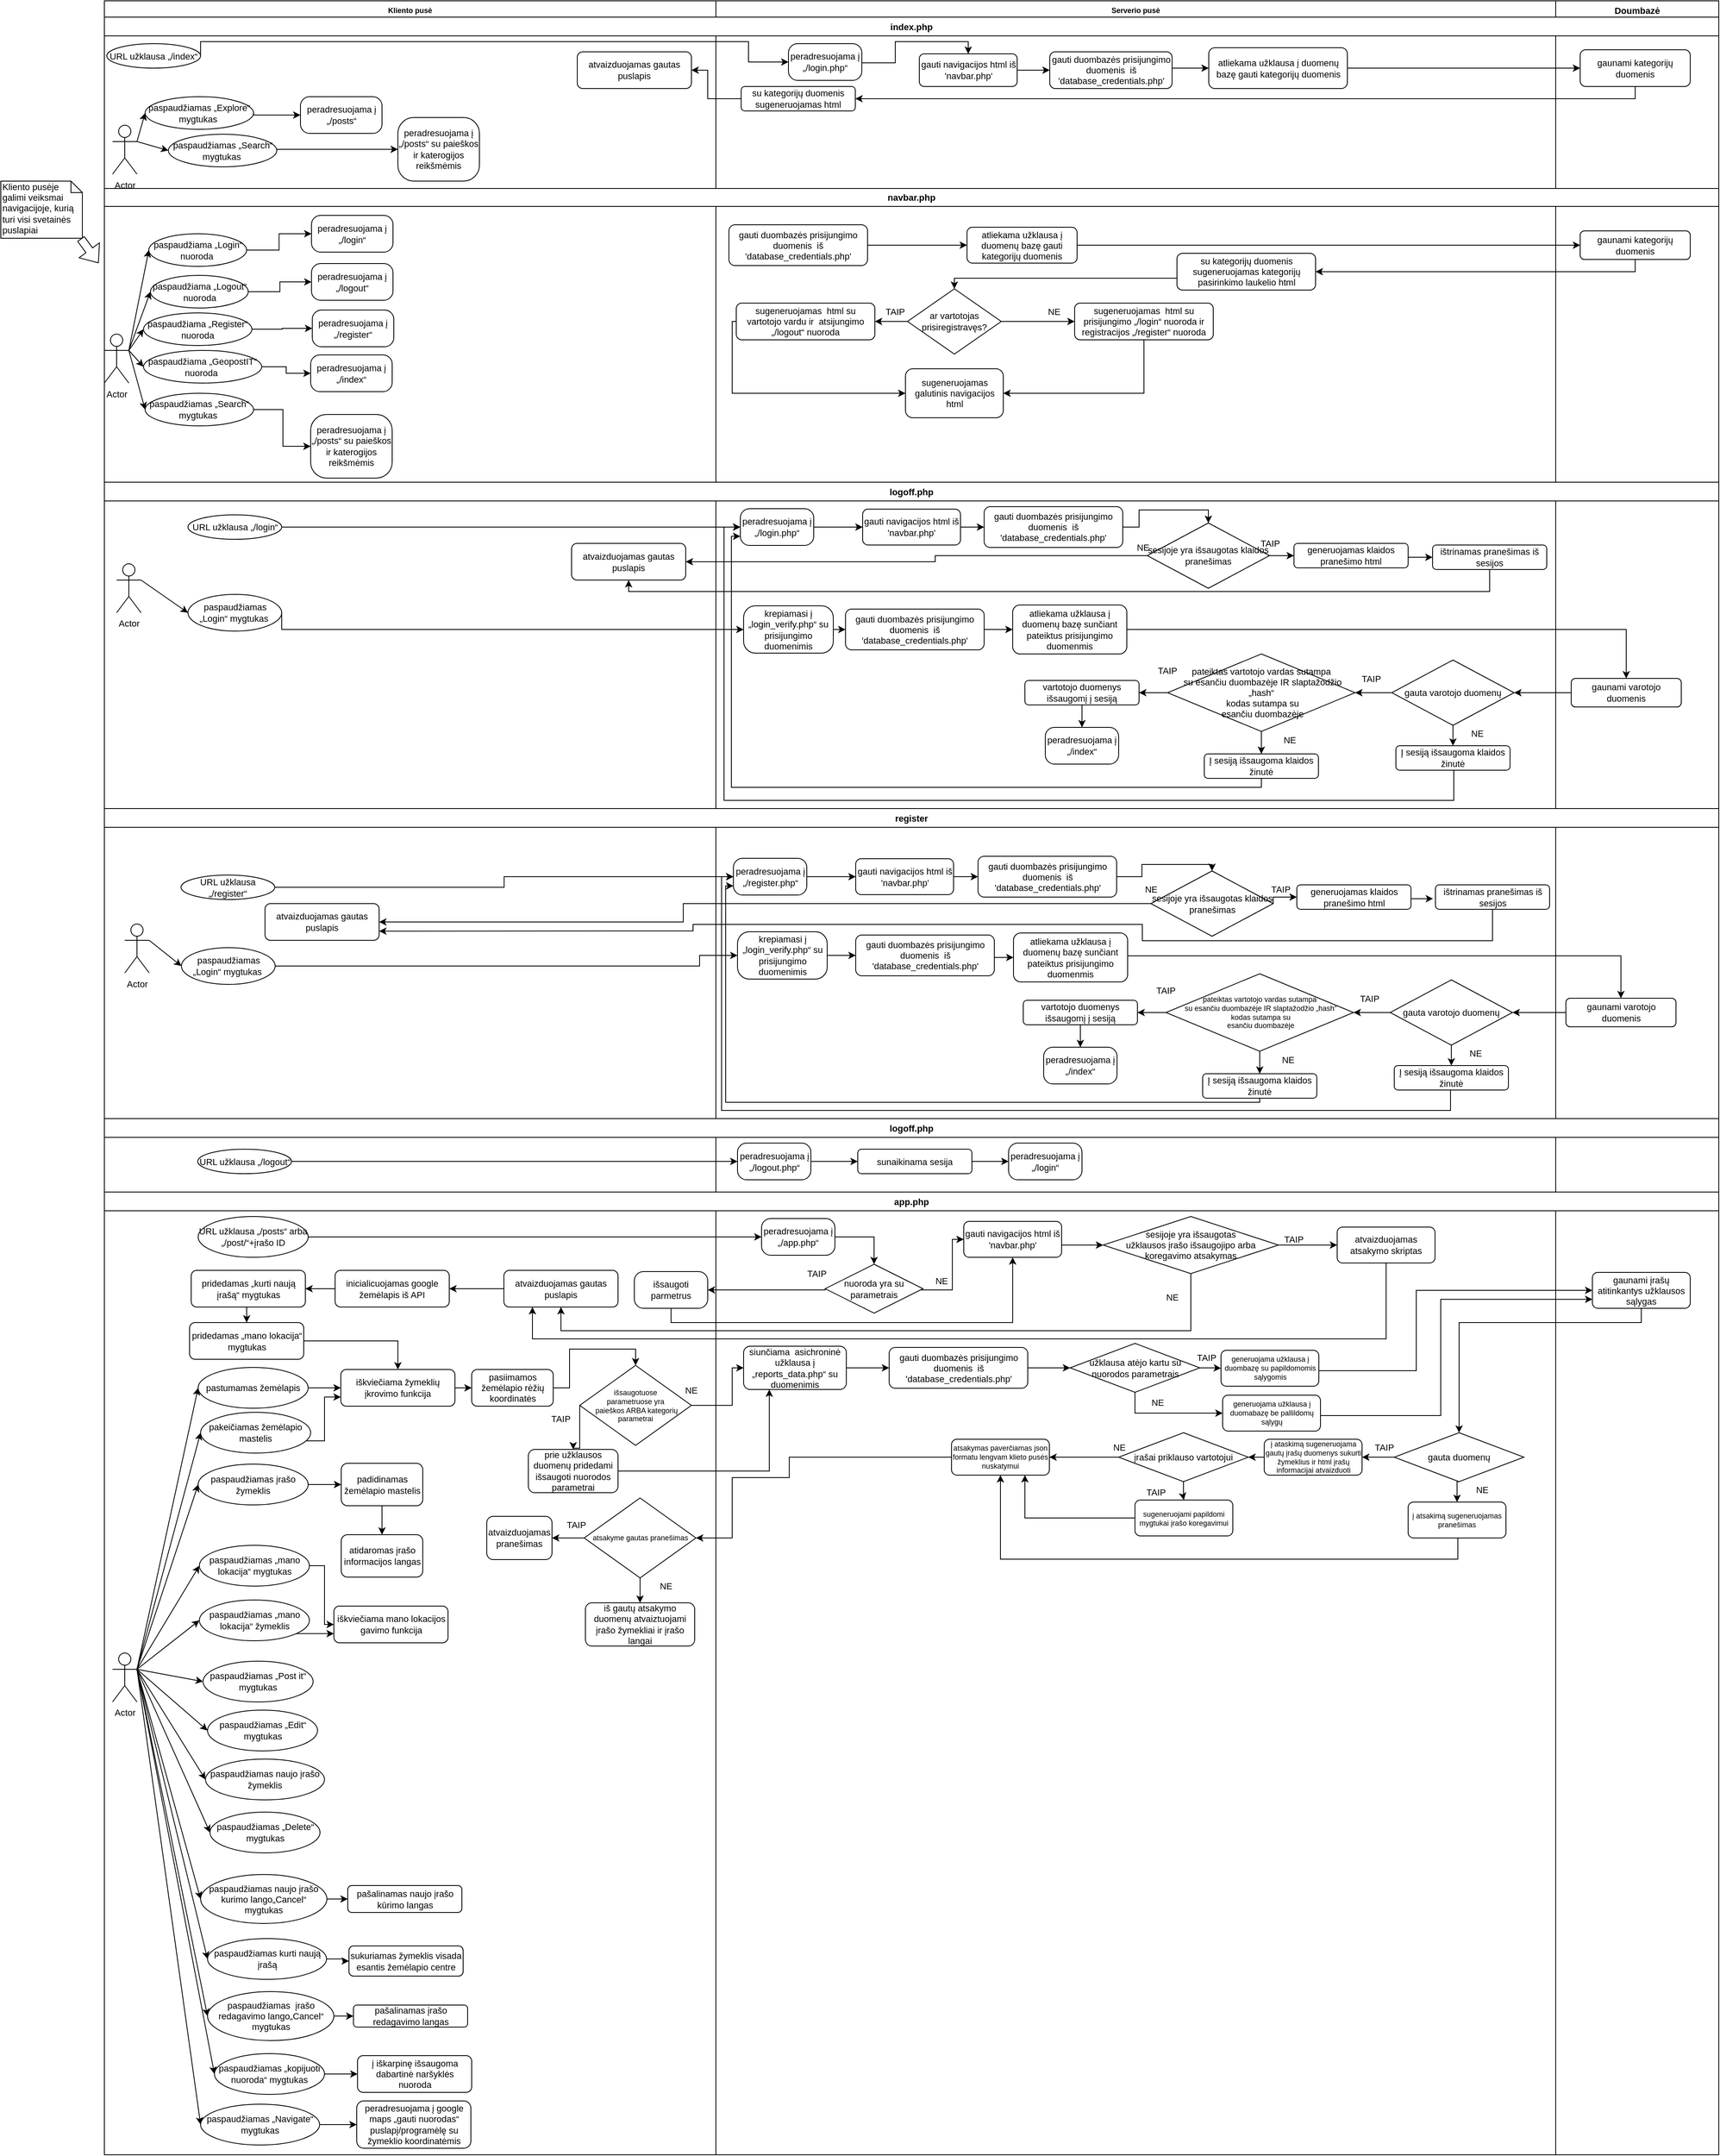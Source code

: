 <mxfile version="10.6.7" type="github"><diagram name="Page-1" id="e7e014a7-5840-1c2e-5031-d8a46d1fe8dd"><mxGraphModel dx="2569" dy="753" grid="1" gridSize="10" guides="1" tooltips="1" connect="1" arrows="1" fold="1" page="1" pageScale="1" pageWidth="1169" pageHeight="826" background="#ffffff" math="0" shadow="0"><root><mxCell id="0"/><mxCell id="1" parent="0"/><mxCell id="2" value="Kliento pusė" style="swimlane;whiteSpace=wrap;fontSize=9;" parent="1" vertex="1"><mxGeometry x="-300" y="60" width="750" height="2640" as="geometry"/></mxCell><mxCell id="MfKDpScFA4VX2Ec-BGOx-30" value="&lt;font style=&quot;font-size: 11px&quot;&gt;atvaizduojamas gautas puslapis&lt;/font&gt;" style="rounded=1;whiteSpace=wrap;html=1;fontSize=11;" parent="2" vertex="1"><mxGeometry x="580" y="62.5" width="140" height="45" as="geometry"/></mxCell><mxCell id="MfKDpScFA4VX2Ec-BGOx-57" style="edgeStyle=orthogonalEdgeStyle;rounded=0;orthogonalLoop=1;jettySize=auto;html=1;exitX=1;exitY=0.5;exitDx=0;exitDy=0;entryX=0;entryY=0.5;entryDx=0;entryDy=0;fontSize=11;" parent="2" source="MfKDpScFA4VX2Ec-BGOx-50" target="MfKDpScFA4VX2Ec-BGOx-51" edge="1"><mxGeometry relative="1" as="geometry"><Array as="points"><mxPoint x="183" y="140"/></Array></mxGeometry></mxCell><mxCell id="MfKDpScFA4VX2Ec-BGOx-50" value="&lt;font style=&quot;font-size: 11px;&quot;&gt;paspaudžiamas „Explore“ mygtukas&amp;nbsp;&lt;/font&gt;" style="ellipse;whiteSpace=wrap;html=1;fontSize=11;" parent="2" vertex="1"><mxGeometry x="50" y="117.5" width="133" height="40" as="geometry"/></mxCell><mxCell id="MfKDpScFA4VX2Ec-BGOx-51" value="&lt;font style=&quot;font-size: 11px&quot;&gt;peradresuojama į „/posts“&lt;/font&gt;" style="rounded=1;whiteSpace=wrap;html=1;arcSize=25;fontSize=11;" parent="2" vertex="1"><mxGeometry x="240.5" y="117.5" width="100" height="45" as="geometry"/></mxCell><mxCell id="MfKDpScFA4VX2Ec-BGOx-31" value="Actor" style="shape=umlActor;verticalLabelPosition=bottom;labelBackgroundColor=#ffffff;verticalAlign=top;html=1;outlineConnect=0;gradientColor=#ffffff;fillColor=none;fontSize=11;" parent="2" vertex="1"><mxGeometry x="10" y="152.5" width="30" height="60" as="geometry"/></mxCell><mxCell id="MfKDpScFA4VX2Ec-BGOx-52" value="" style="endArrow=classic;html=1;exitX=1;exitY=0.333;exitDx=0;exitDy=0;exitPerimeter=0;entryX=0;entryY=0.5;entryDx=0;entryDy=0;fontSize=11;" parent="2" source="MfKDpScFA4VX2Ec-BGOx-31" target="MfKDpScFA4VX2Ec-BGOx-50" edge="1"><mxGeometry width="50" height="50" relative="1" as="geometry"><mxPoint x="60" y="450" as="sourcePoint"/><mxPoint x="110" y="400" as="targetPoint"/></mxGeometry></mxCell><mxCell id="MfKDpScFA4VX2Ec-BGOx-60" value="Actor" style="shape=umlActor;verticalLabelPosition=bottom;labelBackgroundColor=#ffffff;verticalAlign=top;html=1;outlineConnect=0;gradientColor=#ffffff;fillColor=none;fontSize=11;" parent="2" vertex="1"><mxGeometry y="408.5" width="30" height="60" as="geometry"/></mxCell><mxCell id="MfKDpScFA4VX2Ec-BGOx-78" style="edgeStyle=orthogonalEdgeStyle;rounded=0;orthogonalLoop=1;jettySize=auto;html=1;exitX=1;exitY=0.5;exitDx=0;exitDy=0;entryX=0;entryY=0.5;entryDx=0;entryDy=0;fontSize=11;" parent="2" source="MfKDpScFA4VX2Ec-BGOx-73" target="MfKDpScFA4VX2Ec-BGOx-74" edge="1"><mxGeometry relative="1" as="geometry"><Array as="points"><mxPoint x="211" y="182"/></Array></mxGeometry></mxCell><mxCell id="MfKDpScFA4VX2Ec-BGOx-73" value="&lt;font style=&quot;font-size: 11px;&quot;&gt;paspaudžiamas „Search“ mygtukas&amp;nbsp;&lt;/font&gt;" style="ellipse;whiteSpace=wrap;html=1;fontSize=11;" parent="2" vertex="1"><mxGeometry x="78.5" y="163.5" width="133" height="40" as="geometry"/></mxCell><mxCell id="MfKDpScFA4VX2Ec-BGOx-74" value="&lt;font style=&quot;font-size: 11px&quot;&gt;peradresuojama į „/posts“ su paieškos ir katerogijos reikšmėmis&lt;/font&gt;" style="rounded=1;whiteSpace=wrap;html=1;arcSize=25;fontSize=11;" parent="2" vertex="1"><mxGeometry x="360" y="143" width="100" height="78" as="geometry"/></mxCell><mxCell id="MfKDpScFA4VX2Ec-BGOx-77" value="" style="endArrow=classic;html=1;exitX=1;exitY=0.333;exitDx=0;exitDy=0;exitPerimeter=0;entryX=0;entryY=0.5;entryDx=0;entryDy=0;fontSize=11;" parent="2" source="MfKDpScFA4VX2Ec-BGOx-31" target="MfKDpScFA4VX2Ec-BGOx-73" edge="1"><mxGeometry width="50" height="50" relative="1" as="geometry"><mxPoint x="110" y="340" as="sourcePoint"/><mxPoint x="160" y="290" as="targetPoint"/></mxGeometry></mxCell><mxCell id="MfKDpScFA4VX2Ec-BGOx-111" value="&lt;font style=&quot;font-size: 11px&quot;&gt;peradresuojama į „/posts“ su paieškos ir katerogijos reikšmėmis&lt;/font&gt;" style="rounded=1;whiteSpace=wrap;html=1;arcSize=25;fontSize=11;" parent="2" vertex="1"><mxGeometry x="253" y="507" width="100" height="78" as="geometry"/></mxCell><mxCell id="MfKDpScFA4VX2Ec-BGOx-117" value="Actor" style="shape=umlActor;verticalLabelPosition=bottom;labelBackgroundColor=#ffffff;verticalAlign=top;html=1;outlineConnect=0;gradientColor=#ffffff;fillColor=none;fontSize=11;" parent="2" vertex="1"><mxGeometry x="15" y="690" width="30" height="60" as="geometry"/></mxCell><mxCell id="moKBpu9vdo5XUx2E3EEQ-48" value="&lt;font style=&quot;font-size: 11px&quot;&gt;URL užklausa „/index“&lt;/font&gt;" style="ellipse;whiteSpace=wrap;html=1;align=center;fontSize=11;" parent="2" vertex="1"><mxGeometry x="3" y="52.5" width="115" height="30" as="geometry"/></mxCell><mxCell id="MfKDpScFA4VX2Ec-BGOx-113" style="edgeStyle=orthogonalEdgeStyle;rounded=0;orthogonalLoop=1;jettySize=auto;html=1;exitX=1;exitY=0.5;exitDx=0;exitDy=0;entryX=0;entryY=0.5;entryDx=0;entryDy=0;fontSize=11;" parent="2" source="MfKDpScFA4VX2Ec-BGOx-112" target="MfKDpScFA4VX2Ec-BGOx-111" edge="1"><mxGeometry relative="1" as="geometry"><mxPoint x="180.214" y="495.5" as="sourcePoint"/><mxPoint x="251.643" y="495.5" as="targetPoint"/><Array as="points"><mxPoint x="219" y="501"/><mxPoint x="219" y="546"/></Array></mxGeometry></mxCell><mxCell id="MfKDpScFA4VX2Ec-BGOx-112" value="&lt;font style=&quot;font-size: 11px;&quot;&gt;paspaudžiamas „Search“ mygtukas&amp;nbsp;&lt;/font&gt;" style="ellipse;whiteSpace=wrap;html=1;fontSize=11;" parent="2" vertex="1"><mxGeometry x="50" y="481" width="133" height="40" as="geometry"/></mxCell><mxCell id="MfKDpScFA4VX2Ec-BGOx-61" value="&lt;font style=&quot;font-size: 11px;&quot;&gt;paspaudžiama „GeopostIT“ nuoroda&amp;nbsp;&lt;/font&gt;" style="ellipse;whiteSpace=wrap;html=1;fontSize=11;" parent="2" vertex="1"><mxGeometry x="48" y="428.5" width="145" height="40" as="geometry"/></mxCell><mxCell id="MfKDpScFA4VX2Ec-BGOx-39" value="&lt;font style=&quot;font-size: 11px;&quot;&gt;paspaudžiama „Register“ nuoroda&lt;/font&gt;" style="ellipse;whiteSpace=wrap;html=1;fontSize=11;" parent="2" vertex="1"><mxGeometry x="48" y="382.5" width="133" height="40" as="geometry"/></mxCell><mxCell id="MfKDpScFA4VX2Ec-BGOx-38" value="&lt;font style=&quot;font-size: 11px;&quot;&gt;paspaudžiama „Logout“ nuoroda&lt;/font&gt;" style="ellipse;whiteSpace=wrap;html=1;fontSize=11;" parent="2" vertex="1"><mxGeometry x="56.5" y="336.5" width="120" height="40" as="geometry"/></mxCell><mxCell id="MfKDpScFA4VX2Ec-BGOx-34" value="&lt;font style=&quot;font-size: 11px;&quot;&gt;paspaudžiama „Login“ nuoroda&amp;nbsp;&lt;/font&gt;" style="ellipse;whiteSpace=wrap;html=1;fontSize=11;" parent="2" vertex="1"><mxGeometry x="54.5" y="285.5" width="120" height="40" as="geometry"/></mxCell><mxCell id="MfKDpScFA4VX2Ec-BGOx-64" value="" style="endArrow=classic;html=1;entryX=0;entryY=0.5;entryDx=0;entryDy=0;exitX=1;exitY=0.333;exitDx=0;exitDy=0;exitPerimeter=0;fontSize=11;" parent="2" source="MfKDpScFA4VX2Ec-BGOx-60" target="MfKDpScFA4VX2Ec-BGOx-34" edge="1"><mxGeometry width="50" height="50" relative="1" as="geometry"><mxPoint x="35.929" y="374.071" as="sourcePoint"/><mxPoint x="53" y="266" as="targetPoint"/></mxGeometry></mxCell><mxCell id="MfKDpScFA4VX2Ec-BGOx-65" value="" style="endArrow=classic;html=1;entryX=0;entryY=0.5;entryDx=0;entryDy=0;exitX=1;exitY=0.333;exitDx=0;exitDy=0;exitPerimeter=0;fontSize=11;" parent="2" source="MfKDpScFA4VX2Ec-BGOx-60" target="MfKDpScFA4VX2Ec-BGOx-38" edge="1"><mxGeometry width="50" height="50" relative="1" as="geometry"><mxPoint x="35.929" y="374.071" as="sourcePoint"/><mxPoint x="93" y="336" as="targetPoint"/></mxGeometry></mxCell><mxCell id="MfKDpScFA4VX2Ec-BGOx-66" value="" style="endArrow=classic;html=1;entryX=0;entryY=0.5;entryDx=0;entryDy=0;exitX=1;exitY=0.333;exitDx=0;exitDy=0;exitPerimeter=0;fontSize=11;" parent="2" source="MfKDpScFA4VX2Ec-BGOx-60" target="MfKDpScFA4VX2Ec-BGOx-39" edge="1"><mxGeometry width="50" height="50" relative="1" as="geometry"><mxPoint x="35.929" y="374.071" as="sourcePoint"/><mxPoint x="103" y="386" as="targetPoint"/></mxGeometry></mxCell><mxCell id="MfKDpScFA4VX2Ec-BGOx-67" value="" style="endArrow=classic;html=1;exitX=1;exitY=0.333;exitDx=0;exitDy=0;exitPerimeter=0;entryX=0;entryY=0.5;entryDx=0;entryDy=0;fontSize=11;" parent="2" source="MfKDpScFA4VX2Ec-BGOx-60" target="MfKDpScFA4VX2Ec-BGOx-61" edge="1"><mxGeometry width="50" height="50" relative="1" as="geometry"><mxPoint x="35.929" y="374.071" as="sourcePoint"/><mxPoint x="83" y="436" as="targetPoint"/></mxGeometry></mxCell><mxCell id="MfKDpScFA4VX2Ec-BGOx-114" value="" style="endArrow=classic;html=1;fontSize=11;entryX=0;entryY=0.5;entryDx=0;entryDy=0;exitX=1;exitY=0.333;exitDx=0;exitDy=0;exitPerimeter=0;" parent="2" source="MfKDpScFA4VX2Ec-BGOx-60" target="MfKDpScFA4VX2Ec-BGOx-112" edge="1"><mxGeometry width="50" height="50" relative="1" as="geometry"><mxPoint x="35.929" y="374.071" as="sourcePoint"/><mxPoint x="45.929" y="495.5" as="targetPoint"/></mxGeometry></mxCell><mxCell id="MfKDpScFA4VX2Ec-BGOx-326" value="&lt;font style=&quot;font-size: 11px&quot;&gt;URL užklausa „/logout“&lt;/font&gt;" style="ellipse;whiteSpace=wrap;html=1;align=center;fontSize=11;" parent="2" vertex="1"><mxGeometry x="114.5" y="1407.5" width="115" height="30" as="geometry"/></mxCell><mxCell id="MfKDpScFA4VX2Ec-BGOx-337" value="&lt;font style=&quot;font-size: 11px&quot;&gt;URL užklausa „/posts“ arba „/post/“+įrašo ID&lt;/font&gt;" style="ellipse;whiteSpace=wrap;html=1;align=center;fontSize=11;" parent="2" vertex="1"><mxGeometry x="115" y="1490" width="135" height="50" as="geometry"/></mxCell><mxCell id="MfKDpScFA4VX2Ec-BGOx-169" value="paspaudžiamas „Login“ mygtukas&amp;nbsp;&lt;br style=&quot;font-size: 11px;&quot;&gt;" style="ellipse;whiteSpace=wrap;html=1;align=center;fontSize=11;" parent="2" vertex="1"><mxGeometry x="102.5" y="727.5" width="115" height="45" as="geometry"/></mxCell><mxCell id="MfKDpScFA4VX2Ec-BGOx-170" value="" style="endArrow=classic;html=1;fontSize=11;entryX=0;entryY=0.5;entryDx=0;entryDy=0;exitX=1;exitY=0.333;exitDx=0;exitDy=0;exitPerimeter=0;" parent="2" source="MfKDpScFA4VX2Ec-BGOx-117" target="MfKDpScFA4VX2Ec-BGOx-169" edge="1"><mxGeometry width="50" height="50" relative="1" as="geometry"><mxPoint x="480" y="710" as="sourcePoint"/><mxPoint x="540" y="814" as="targetPoint"/></mxGeometry></mxCell><mxCell id="MfKDpScFA4VX2Ec-BGOx-119" value="&lt;font style=&quot;font-size: 11px&quot;&gt;URL užklausa „/login“&lt;/font&gt;" style="ellipse;whiteSpace=wrap;html=1;align=center;fontSize=11;" parent="2" vertex="1"><mxGeometry x="102.5" y="630" width="115" height="30" as="geometry"/></mxCell><mxCell id="MfKDpScFA4VX2Ec-BGOx-288" value="&lt;font style=&quot;font-size: 11px&quot;&gt;atvaizduojamas gautas puslapis&lt;/font&gt;" style="rounded=1;whiteSpace=wrap;html=1;fontSize=11;" parent="2" vertex="1"><mxGeometry x="197" y="1106.5" width="140" height="45" as="geometry"/></mxCell><mxCell id="MfKDpScFA4VX2Ec-BGOx-289" value="paspaudžiamas „Login“ mygtukas&amp;nbsp;&lt;br style=&quot;font-size: 11px;&quot;&gt;" style="ellipse;whiteSpace=wrap;html=1;align=center;fontSize=11;" parent="2" vertex="1"><mxGeometry x="94.5" y="1160.5" width="115" height="45" as="geometry"/></mxCell><mxCell id="MfKDpScFA4VX2Ec-BGOx-290" value="Actor" style="shape=umlActor;verticalLabelPosition=bottom;labelBackgroundColor=#ffffff;verticalAlign=top;html=1;outlineConnect=0;gradientColor=#ffffff;fillColor=none;fontSize=11;" parent="2" vertex="1"><mxGeometry x="25" y="1131.5" width="30" height="60" as="geometry"/></mxCell><mxCell id="MfKDpScFA4VX2Ec-BGOx-269" value="" style="endArrow=classic;html=1;fontSize=11;exitX=1;exitY=0.333;exitDx=0;exitDy=0;exitPerimeter=0;entryX=0;entryY=0.5;entryDx=0;entryDy=0;" parent="2" source="MfKDpScFA4VX2Ec-BGOx-290" target="MfKDpScFA4VX2Ec-BGOx-289" edge="1"><mxGeometry width="50" height="50" relative="1" as="geometry"><mxPoint x="-26" y="1205.5" as="sourcePoint"/><mxPoint x="84" y="1195.5" as="targetPoint"/></mxGeometry></mxCell><mxCell id="MfKDpScFA4VX2Ec-BGOx-310" value="&lt;font style=&quot;font-size: 11px&quot;&gt;URL užklausa „/register“&lt;/font&gt;" style="ellipse;whiteSpace=wrap;html=1;align=center;fontSize=11;" parent="2" vertex="1"><mxGeometry x="94" y="1071.5" width="115" height="30" as="geometry"/></mxCell><mxCell id="SCmVLvT5GcHpS3DK25HE-32" style="edgeStyle=orthogonalEdgeStyle;rounded=0;orthogonalLoop=1;jettySize=auto;html=1;entryX=1;entryY=0.5;entryDx=0;entryDy=0;fontSize=9;" parent="2" source="SCmVLvT5GcHpS3DK25HE-24" target="SCmVLvT5GcHpS3DK25HE-31" edge="1"><mxGeometry relative="1" as="geometry"/></mxCell><mxCell id="SCmVLvT5GcHpS3DK25HE-24" value="&lt;font style=&quot;font-size: 11px&quot;&gt;atvaizduojamas gautas puslapis&lt;/font&gt;" style="rounded=1;whiteSpace=wrap;html=1;fontSize=11;" parent="2" vertex="1"><mxGeometry x="490" y="1556" width="140" height="45" as="geometry"/></mxCell><mxCell id="SCmVLvT5GcHpS3DK25HE-27" value="Actor" style="shape=umlActor;verticalLabelPosition=bottom;labelBackgroundColor=#ffffff;verticalAlign=top;html=1;outlineConnect=0;gradientColor=#ffffff;fillColor=none;fontSize=11;" parent="2" vertex="1"><mxGeometry x="10" y="2025" width="30" height="60" as="geometry"/></mxCell><mxCell id="SCmVLvT5GcHpS3DK25HE-61" style="edgeStyle=orthogonalEdgeStyle;rounded=0;orthogonalLoop=1;jettySize=auto;html=1;entryX=1;entryY=0.5;entryDx=0;entryDy=0;fontSize=9;" parent="2" source="SCmVLvT5GcHpS3DK25HE-31" target="SCmVLvT5GcHpS3DK25HE-33" edge="1"><mxGeometry relative="1" as="geometry"/></mxCell><mxCell id="SCmVLvT5GcHpS3DK25HE-31" value="&lt;font style=&quot;font-size: 11px&quot;&gt;inicialicuojamas google žemėlapis iš API&lt;/font&gt;" style="rounded=1;whiteSpace=wrap;html=1;fontSize=11;" parent="2" vertex="1"><mxGeometry x="283" y="1556" width="140" height="45" as="geometry"/></mxCell><mxCell id="SCmVLvT5GcHpS3DK25HE-33" value="&lt;font style=&quot;font-size: 11px&quot;&gt;pridedamas „kurti naują įrašą“ mygtukas&lt;/font&gt;" style="rounded=1;whiteSpace=wrap;html=1;fontSize=11;" parent="2" vertex="1"><mxGeometry x="106.5" y="1556" width="140" height="45" as="geometry"/></mxCell><mxCell id="SCmVLvT5GcHpS3DK25HE-67" style="edgeStyle=orthogonalEdgeStyle;rounded=0;orthogonalLoop=1;jettySize=auto;html=1;entryX=0;entryY=0.5;entryDx=0;entryDy=0;fontSize=9;" parent="2" source="SCmVLvT5GcHpS3DK25HE-34" target="SCmVLvT5GcHpS3DK25HE-63" edge="1"><mxGeometry relative="1" as="geometry"/></mxCell><mxCell id="SCmVLvT5GcHpS3DK25HE-34" value="&lt;font style=&quot;font-size: 11px&quot;&gt;pastumamas žemėlapis&lt;/font&gt;" style="ellipse;whiteSpace=wrap;html=1;align=center;fontSize=11;" parent="2" vertex="1"><mxGeometry x="115" y="1675" width="135" height="50" as="geometry"/></mxCell><mxCell id="SCmVLvT5GcHpS3DK25HE-68" style="edgeStyle=orthogonalEdgeStyle;rounded=0;orthogonalLoop=1;jettySize=auto;html=1;entryX=0;entryY=0.75;entryDx=0;entryDy=0;fontSize=9;" parent="2" source="SCmVLvT5GcHpS3DK25HE-35" target="SCmVLvT5GcHpS3DK25HE-63" edge="1"><mxGeometry relative="1" as="geometry"><Array as="points"><mxPoint x="270" y="1765"/><mxPoint x="270" y="1711"/></Array></mxGeometry></mxCell><mxCell id="SCmVLvT5GcHpS3DK25HE-35" value="&lt;font style=&quot;font-size: 11px&quot;&gt;pakeičiamas žemėlapio mastelis&lt;/font&gt;" style="ellipse;whiteSpace=wrap;html=1;align=center;fontSize=11;" parent="2" vertex="1"><mxGeometry x="118" y="1730" width="135" height="50" as="geometry"/></mxCell><mxCell id="SCmVLvT5GcHpS3DK25HE-74" style="edgeStyle=orthogonalEdgeStyle;rounded=0;orthogonalLoop=1;jettySize=auto;html=1;entryX=0;entryY=0.5;entryDx=0;entryDy=0;fontSize=11;exitX=1;exitY=0.5;exitDx=0;exitDy=0;" parent="2" source="SCmVLvT5GcHpS3DK25HE-36" target="SCmVLvT5GcHpS3DK25HE-73" edge="1"><mxGeometry relative="1" as="geometry"><Array as="points"><mxPoint x="270" y="1918"/><mxPoint x="270" y="1990"/></Array></mxGeometry></mxCell><mxCell id="SCmVLvT5GcHpS3DK25HE-36" value="&lt;font style=&quot;font-size: 11px&quot;&gt;paspaudžiamas „mano lokacija“ mygtukas&lt;/font&gt;" style="ellipse;whiteSpace=wrap;html=1;align=center;fontSize=11;" parent="2" vertex="1"><mxGeometry x="116.5" y="1893" width="135" height="50" as="geometry"/></mxCell><mxCell id="SCmVLvT5GcHpS3DK25HE-75" style="edgeStyle=orthogonalEdgeStyle;rounded=0;orthogonalLoop=1;jettySize=auto;html=1;entryX=0;entryY=0.75;entryDx=0;entryDy=0;fontSize=11;" parent="2" source="SCmVLvT5GcHpS3DK25HE-39" target="SCmVLvT5GcHpS3DK25HE-73" edge="1"><mxGeometry relative="1" as="geometry"><Array as="points"><mxPoint x="271" y="2001"/></Array></mxGeometry></mxCell><mxCell id="SCmVLvT5GcHpS3DK25HE-39" value="&lt;font style=&quot;font-size: 11px&quot;&gt;paspaudžiamas „mano lokacija“ žymeklis&lt;/font&gt;" style="ellipse;whiteSpace=wrap;html=1;align=center;fontSize=11;" parent="2" vertex="1"><mxGeometry x="116.5" y="1960" width="135" height="50" as="geometry"/></mxCell><mxCell id="SCmVLvT5GcHpS3DK25HE-77" style="edgeStyle=orthogonalEdgeStyle;rounded=0;orthogonalLoop=1;jettySize=auto;html=1;entryX=0;entryY=0.5;entryDx=0;entryDy=0;fontSize=11;exitX=1;exitY=0.5;exitDx=0;exitDy=0;" parent="2" source="SCmVLvT5GcHpS3DK25HE-40" target="SCmVLvT5GcHpS3DK25HE-76" edge="1"><mxGeometry relative="1" as="geometry"><Array as="points"><mxPoint x="254" y="1819"/><mxPoint x="254" y="1819"/></Array></mxGeometry></mxCell><mxCell id="SCmVLvT5GcHpS3DK25HE-40" value="&lt;font style=&quot;font-size: 11px&quot;&gt;paspaudžiamas įrašo žymeklis&lt;/font&gt;" style="ellipse;whiteSpace=wrap;html=1;align=center;fontSize=11;" parent="2" vertex="1"><mxGeometry x="115" y="1793.5" width="135" height="50" as="geometry"/></mxCell><mxCell id="SCmVLvT5GcHpS3DK25HE-41" value="&lt;font style=&quot;font-size: 11px&quot;&gt;paspaudžiamas „kopijuoti nuoroda“ mygtukas&lt;/font&gt;" style="ellipse;whiteSpace=wrap;html=1;align=center;fontSize=11;" parent="2" vertex="1"><mxGeometry x="135" y="2516" width="135" height="50" as="geometry"/></mxCell><mxCell id="SCmVLvT5GcHpS3DK25HE-42" value="&lt;font style=&quot;font-size: 11px&quot;&gt;paspaudžiamas „Navigate“ mygtukas&lt;/font&gt;" style="ellipse;whiteSpace=wrap;html=1;align=center;fontSize=11;" parent="2" vertex="1"><mxGeometry x="118" y="2578" width="146" height="50" as="geometry"/></mxCell><mxCell id="SCmVLvT5GcHpS3DK25HE-43" value="&lt;font style=&quot;font-size: 11px&quot;&gt;paspaudžiamas „Post it“ mygtukas&lt;/font&gt;" style="ellipse;whiteSpace=wrap;html=1;align=center;fontSize=11;" parent="2" vertex="1"><mxGeometry x="121" y="2035" width="135" height="50" as="geometry"/></mxCell><mxCell id="SCmVLvT5GcHpS3DK25HE-44" value="&lt;font style=&quot;font-size: 11px&quot;&gt;paspaudžiamas naujo įrašo kurimo lango„Cancel“ mygtukas&lt;/font&gt;" style="ellipse;whiteSpace=wrap;html=1;align=center;fontSize=11;" parent="2" vertex="1"><mxGeometry x="118" y="2296.5" width="155" height="60" as="geometry"/></mxCell><mxCell id="SCmVLvT5GcHpS3DK25HE-45" value="&lt;font style=&quot;font-size: 11px&quot;&gt;paspaudžiamas „Edit“ mygtukas&lt;/font&gt;" style="ellipse;whiteSpace=wrap;html=1;align=center;fontSize=11;" parent="2" vertex="1"><mxGeometry x="126.5" y="2095" width="135" height="50" as="geometry"/></mxCell><mxCell id="SCmVLvT5GcHpS3DK25HE-46" value="&lt;font style=&quot;font-size: 11px&quot;&gt;paspaudžiamas „Delete“ mygtukas&lt;/font&gt;" style="ellipse;whiteSpace=wrap;html=1;align=center;fontSize=11;" parent="2" vertex="1"><mxGeometry x="129.5" y="2220" width="135" height="50" as="geometry"/></mxCell><mxCell id="SCmVLvT5GcHpS3DK25HE-48" value="" style="endArrow=classic;html=1;fontSize=9;exitX=1;exitY=0.333;exitDx=0;exitDy=0;exitPerimeter=0;entryX=0;entryY=0.5;entryDx=0;entryDy=0;" parent="2" source="SCmVLvT5GcHpS3DK25HE-27" target="SCmVLvT5GcHpS3DK25HE-34" edge="1"><mxGeometry width="50" height="50" relative="1" as="geometry"><mxPoint x="65" y="2000" as="sourcePoint"/><mxPoint x="115" y="1950" as="targetPoint"/></mxGeometry></mxCell><mxCell id="SCmVLvT5GcHpS3DK25HE-49" value="" style="endArrow=classic;html=1;fontSize=9;exitX=1;exitY=0.333;exitDx=0;exitDy=0;exitPerimeter=0;entryX=0;entryY=0.5;entryDx=0;entryDy=0;" parent="2" source="SCmVLvT5GcHpS3DK25HE-27" target="SCmVLvT5GcHpS3DK25HE-35" edge="1"><mxGeometry width="50" height="50" relative="1" as="geometry"><mxPoint x="75" y="1850" as="sourcePoint"/><mxPoint x="155" y="1690" as="targetPoint"/></mxGeometry></mxCell><mxCell id="SCmVLvT5GcHpS3DK25HE-50" value="" style="endArrow=classic;html=1;fontSize=9;exitX=1;exitY=0.333;exitDx=0;exitDy=0;exitPerimeter=0;entryX=0;entryY=0.5;entryDx=0;entryDy=0;" parent="2" source="SCmVLvT5GcHpS3DK25HE-27" target="SCmVLvT5GcHpS3DK25HE-36" edge="1"><mxGeometry width="50" height="50" relative="1" as="geometry"><mxPoint x="65" y="1900" as="sourcePoint"/><mxPoint x="105" y="1830" as="targetPoint"/></mxGeometry></mxCell><mxCell id="SCmVLvT5GcHpS3DK25HE-52" value="" style="endArrow=classic;html=1;fontSize=9;exitX=1;exitY=0.333;exitDx=0;exitDy=0;exitPerimeter=0;entryX=0;entryY=0.5;entryDx=0;entryDy=0;" parent="2" source="SCmVLvT5GcHpS3DK25HE-27" target="SCmVLvT5GcHpS3DK25HE-39" edge="1"><mxGeometry width="50" height="50" relative="1" as="geometry"><mxPoint x="55" y="1980" as="sourcePoint"/><mxPoint x="85" y="1940" as="targetPoint"/></mxGeometry></mxCell><mxCell id="SCmVLvT5GcHpS3DK25HE-53" value="" style="endArrow=classic;html=1;fontSize=9;exitX=1;exitY=0.333;exitDx=0;exitDy=0;exitPerimeter=0;entryX=0;entryY=0.5;entryDx=0;entryDy=0;" parent="2" source="SCmVLvT5GcHpS3DK25HE-27" target="SCmVLvT5GcHpS3DK25HE-40" edge="1"><mxGeometry width="50" height="50" relative="1" as="geometry"><mxPoint x="55" y="2020" as="sourcePoint"/><mxPoint x="105" y="1980" as="targetPoint"/></mxGeometry></mxCell><mxCell id="SCmVLvT5GcHpS3DK25HE-56" value="" style="endArrow=classic;html=1;fontSize=9;exitX=1;exitY=0.333;exitDx=0;exitDy=0;exitPerimeter=0;entryX=0;entryY=0.5;entryDx=0;entryDy=0;" parent="2" source="SCmVLvT5GcHpS3DK25HE-27" target="SCmVLvT5GcHpS3DK25HE-44" edge="1"><mxGeometry width="50" height="50" relative="1" as="geometry"><mxPoint x="35" y="1930" as="sourcePoint"/><mxPoint x="135.167" y="2285" as="targetPoint"/></mxGeometry></mxCell><mxCell id="SCmVLvT5GcHpS3DK25HE-57" value="" style="endArrow=classic;html=1;fontSize=9;exitX=1;exitY=0.333;exitDx=0;exitDy=0;exitPerimeter=0;entryX=0;entryY=0.5;entryDx=0;entryDy=0;" parent="2" source="SCmVLvT5GcHpS3DK25HE-27" target="SCmVLvT5GcHpS3DK25HE-45" edge="1"><mxGeometry width="50" height="50" relative="1" as="geometry"><mxPoint x="25" y="1990" as="sourcePoint"/><mxPoint x="125.167" y="2345" as="targetPoint"/></mxGeometry></mxCell><mxCell id="SCmVLvT5GcHpS3DK25HE-58" value="" style="endArrow=classic;html=1;fontSize=9;exitX=1;exitY=0.333;exitDx=0;exitDy=0;exitPerimeter=0;entryX=0;entryY=0.5;entryDx=0;entryDy=0;" parent="2" source="SCmVLvT5GcHpS3DK25HE-27" target="SCmVLvT5GcHpS3DK25HE-46" edge="1"><mxGeometry width="50" height="50" relative="1" as="geometry"><mxPoint x="15" y="2030" as="sourcePoint"/><mxPoint x="115.167" y="2385" as="targetPoint"/></mxGeometry></mxCell><mxCell id="SCmVLvT5GcHpS3DK25HE-63" value="&lt;font style=&quot;font-size: 11px&quot;&gt;iškviečiama žymeklių įkrovimo funkcija&lt;/font&gt;" style="rounded=1;whiteSpace=wrap;html=1;fontSize=11;" parent="2" vertex="1"><mxGeometry x="290" y="1677.5" width="140" height="45" as="geometry"/></mxCell><mxCell id="SCmVLvT5GcHpS3DK25HE-54" value="" style="endArrow=classic;html=1;fontSize=9;exitX=1;exitY=0.333;exitDx=0;exitDy=0;exitPerimeter=0;entryX=0;entryY=0.5;entryDx=0;entryDy=0;" parent="2" source="SCmVLvT5GcHpS3DK25HE-27" target="SCmVLvT5GcHpS3DK25HE-43" edge="1"><mxGeometry width="50" height="50" relative="1" as="geometry"><mxPoint x="45" y="2050" as="sourcePoint"/><mxPoint x="135" y="2215" as="targetPoint"/></mxGeometry></mxCell><mxCell id="SCmVLvT5GcHpS3DK25HE-64" value="" style="endArrow=classic;html=1;fontSize=9;exitX=1;exitY=0.333;exitDx=0;exitDy=0;exitPerimeter=0;entryX=0;entryY=0.5;entryDx=0;entryDy=0;" parent="2" source="SCmVLvT5GcHpS3DK25HE-27" target="SCmVLvT5GcHpS3DK25HE-42" edge="1"><mxGeometry width="50" height="50" relative="1" as="geometry"><mxPoint x="110" y="2100" as="sourcePoint"/><mxPoint x="190.833" y="2265" as="targetPoint"/></mxGeometry></mxCell><mxCell id="SCmVLvT5GcHpS3DK25HE-65" value="" style="endArrow=classic;html=1;fontSize=9;exitX=1;exitY=0.333;exitDx=0;exitDy=0;exitPerimeter=0;entryX=0;entryY=0.5;entryDx=0;entryDy=0;" parent="2" source="SCmVLvT5GcHpS3DK25HE-27" target="SCmVLvT5GcHpS3DK25HE-41" edge="1"><mxGeometry width="50" height="50" relative="1" as="geometry"><mxPoint x="90" y="2060" as="sourcePoint"/><mxPoint x="170.833" y="2225" as="targetPoint"/></mxGeometry></mxCell><mxCell id="SCmVLvT5GcHpS3DK25HE-71" value="&lt;font style=&quot;font-size: 11px&quot;&gt;paspaudžiamas naujo įrašo žymeklis&lt;/font&gt;" style="ellipse;whiteSpace=wrap;html=1;align=center;fontSize=11;" parent="2" vertex="1"><mxGeometry x="124" y="2155" width="146" height="50" as="geometry"/></mxCell><mxCell id="SCmVLvT5GcHpS3DK25HE-72" value="" style="endArrow=classic;html=1;fontSize=9;exitX=1;exitY=0.333;exitDx=0;exitDy=0;exitPerimeter=0;entryX=0;entryY=0.5;entryDx=0;entryDy=0;" parent="2" source="SCmVLvT5GcHpS3DK25HE-27" target="SCmVLvT5GcHpS3DK25HE-71" edge="1"><mxGeometry width="50" height="50" relative="1" as="geometry"><mxPoint x="110" y="2100" as="sourcePoint"/><mxPoint x="195" y="2135" as="targetPoint"/></mxGeometry></mxCell><mxCell id="SCmVLvT5GcHpS3DK25HE-73" value="&lt;font style=&quot;font-size: 11px&quot;&gt;iškviečiama mano lokacijos gavimo funkcija&lt;/font&gt;" style="rounded=1;whiteSpace=wrap;html=1;fontSize=11;" parent="2" vertex="1"><mxGeometry x="281.5" y="1967.5" width="140" height="45" as="geometry"/></mxCell><mxCell id="GUjBetoPfjLKcukwwT8B-73" value="" style="edgeStyle=orthogonalEdgeStyle;rounded=0;orthogonalLoop=1;jettySize=auto;html=1;fontSize=9;" edge="1" parent="2" source="SCmVLvT5GcHpS3DK25HE-76" target="GUjBetoPfjLKcukwwT8B-72"><mxGeometry relative="1" as="geometry"/></mxCell><mxCell id="SCmVLvT5GcHpS3DK25HE-76" value="&lt;font style=&quot;font-size: 11px&quot;&gt;padidinamas žemėlapio mastelis&lt;/font&gt;" style="rounded=1;whiteSpace=wrap;html=1;fontSize=11;" parent="2" vertex="1"><mxGeometry x="290.5" y="1792.5" width="100" height="52" as="geometry"/></mxCell><mxCell id="GUjBetoPfjLKcukwwT8B-72" value="&lt;font style=&quot;font-size: 11px&quot;&gt;atidaromas įrašo informacijos langas&lt;/font&gt;" style="rounded=1;whiteSpace=wrap;html=1;fontSize=11;" vertex="1" parent="2"><mxGeometry x="290.5" y="1880" width="100" height="52" as="geometry"/></mxCell><mxCell id="SCmVLvT5GcHpS3DK25HE-88" value="&lt;font style=&quot;font-size: 11px&quot;&gt;pašalinamas įrašo redagavimo langas&lt;/font&gt;" style="rounded=1;whiteSpace=wrap;html=1;fontSize=11;" parent="2" vertex="1"><mxGeometry x="305.5" y="2456.5" width="140" height="27" as="geometry"/></mxCell><mxCell id="SCmVLvT5GcHpS3DK25HE-89" value="&lt;font style=&quot;font-size: 11px&quot;&gt;pašalinamas naujo įrašo kūrimo langas&lt;/font&gt;" style="rounded=1;whiteSpace=wrap;html=1;fontSize=11;" parent="2" vertex="1"><mxGeometry x="298.5" y="2310" width="140" height="33" as="geometry"/></mxCell><mxCell id="SCmVLvT5GcHpS3DK25HE-90" style="edgeStyle=orthogonalEdgeStyle;rounded=0;orthogonalLoop=1;jettySize=auto;html=1;fontSize=11;entryX=0;entryY=0.5;entryDx=0;entryDy=0;" parent="2" source="SCmVLvT5GcHpS3DK25HE-44" target="SCmVLvT5GcHpS3DK25HE-89" edge="1"><mxGeometry relative="1" as="geometry"><mxPoint x="288.5" y="2326.5" as="targetPoint"/></mxGeometry></mxCell><mxCell id="GUjBetoPfjLKcukwwT8B-6" style="edgeStyle=orthogonalEdgeStyle;rounded=0;orthogonalLoop=1;jettySize=auto;html=1;exitX=1;exitY=0.5;exitDx=0;exitDy=0;" edge="1" parent="2" source="GUjBetoPfjLKcukwwT8B-4" target="GUjBetoPfjLKcukwwT8B-5"><mxGeometry relative="1" as="geometry"><mxPoint x="280" y="2420" as="sourcePoint"/></mxGeometry></mxCell><mxCell id="GUjBetoPfjLKcukwwT8B-4" value="&lt;font style=&quot;font-size: 11px&quot;&gt;paspaudžiamas kurti naują įrašą&lt;/font&gt;" style="ellipse;whiteSpace=wrap;html=1;align=center;fontSize=11;" vertex="1" parent="2"><mxGeometry x="126.5" y="2375" width="146" height="50" as="geometry"/></mxCell><mxCell id="GUjBetoPfjLKcukwwT8B-5" value="sukuriamas žymeklis visada esantis žemėlapio centre" style="rounded=1;whiteSpace=wrap;html=1;fontSize=11;" vertex="1" parent="2"><mxGeometry x="300" y="2384" width="140" height="37" as="geometry"/></mxCell><mxCell id="GUjBetoPfjLKcukwwT8B-13" style="edgeStyle=orthogonalEdgeStyle;rounded=0;orthogonalLoop=1;jettySize=auto;html=1;entryX=0.5;entryY=0;entryDx=0;entryDy=0;fontSize=9;exitX=0;exitY=0.5;exitDx=0;exitDy=0;" edge="1" parent="2" source="GUjBetoPfjLKcukwwT8B-9" target="GUjBetoPfjLKcukwwT8B-11"><mxGeometry relative="1" as="geometry"><Array as="points"><mxPoint x="575" y="1774"/></Array></mxGeometry></mxCell><mxCell id="GUjBetoPfjLKcukwwT8B-9" value="išsaugotuose &lt;br&gt;parametruose yra&lt;br&gt;&amp;nbsp;paieškos ARBA kategorių parametrai" style="rhombus;whiteSpace=wrap;html=1;fontSize=9;" vertex="1" parent="2"><mxGeometry x="583" y="1672.5" width="137" height="98" as="geometry"/></mxCell><mxCell id="GUjBetoPfjLKcukwwT8B-11" value="&lt;font style=&quot;font-size: 11px&quot;&gt;prie užklausos duomenų pridedami išsaugoti nuorodos parametrai&lt;/font&gt;" style="rounded=1;whiteSpace=wrap;html=1;fontSize=11;" vertex="1" parent="2"><mxGeometry x="520" y="1775.5" width="110" height="53" as="geometry"/></mxCell><mxCell id="GUjBetoPfjLKcukwwT8B-14" value="NE" style="text;html=1;strokeColor=none;fillColor=none;align=center;verticalAlign=middle;whiteSpace=wrap;rounded=0;fontSize=11;" vertex="1" parent="2"><mxGeometry x="700" y="1692.5" width="40" height="20" as="geometry"/></mxCell><mxCell id="GUjBetoPfjLKcukwwT8B-66" style="edgeStyle=orthogonalEdgeStyle;rounded=0;orthogonalLoop=1;jettySize=auto;html=1;entryX=0.5;entryY=0;entryDx=0;entryDy=0;fontSize=9;" edge="1" parent="2" source="GUjBetoPfjLKcukwwT8B-61" target="GUjBetoPfjLKcukwwT8B-65"><mxGeometry relative="1" as="geometry"/></mxCell><mxCell id="GUjBetoPfjLKcukwwT8B-61" value="atsakyme gautas pranešimas" style="rhombus;whiteSpace=wrap;html=1;fontSize=9;" vertex="1" parent="2"><mxGeometry x="588.5" y="1835" width="137" height="98" as="geometry"/></mxCell><mxCell id="GUjBetoPfjLKcukwwT8B-65" value="&lt;font style=&quot;font-size: 11px&quot;&gt;iš gautų atsakymo duomenų atvaiztuojami įrašo žymekliai ir įrašo langai&lt;/font&gt;" style="rounded=1;whiteSpace=wrap;html=1;fontSize=11;" vertex="1" parent="2"><mxGeometry x="590" y="1963.5" width="134" height="53" as="geometry"/></mxCell><mxCell id="GUjBetoPfjLKcukwwT8B-71" value="" style="endArrow=classic;html=1;fontSize=9;exitX=1;exitY=0.333;exitDx=0;exitDy=0;exitPerimeter=0;entryX=0;entryY=0.5;entryDx=0;entryDy=0;" edge="1" parent="2" source="SCmVLvT5GcHpS3DK25HE-27" target="GUjBetoPfjLKcukwwT8B-4"><mxGeometry width="50" height="50" relative="1" as="geometry"><mxPoint x="130" y="2270" as="sourcePoint"/><mxPoint x="208" y="2552" as="targetPoint"/></mxGeometry></mxCell><mxCell id="3" value="Serverio pusė" style="swimlane;whiteSpace=wrap;fontSize=9;" parent="1" vertex="1"><mxGeometry x="450" y="60" width="1030" height="2640" as="geometry"/></mxCell><mxCell id="MfKDpScFA4VX2Ec-BGOx-27" style="edgeStyle=orthogonalEdgeStyle;rounded=0;orthogonalLoop=1;jettySize=auto;html=1;exitX=1;exitY=0.5;exitDx=0;exitDy=0;entryX=0;entryY=0.5;entryDx=0;entryDy=0;fontSize=11;" parent="3" source="moKBpu9vdo5XUx2E3EEQ-49" target="MfKDpScFA4VX2Ec-BGOx-18" edge="1"><mxGeometry relative="1" as="geometry"/></mxCell><mxCell id="moKBpu9vdo5XUx2E3EEQ-49" value="&lt;font style=&quot;font-size: 11px&quot;&gt;gauti navigacijos html iš 'navbar.php'&lt;/font&gt;" style="rounded=1;whiteSpace=wrap;html=1;align=center;fontSize=11;" parent="3" vertex="1"><mxGeometry x="249.5" y="65" width="120" height="40" as="geometry"/></mxCell><mxCell id="MfKDpScFA4VX2Ec-BGOx-24" style="edgeStyle=orthogonalEdgeStyle;rounded=0;orthogonalLoop=1;jettySize=auto;html=1;entryX=0;entryY=0.5;entryDx=0;entryDy=0;exitX=1;exitY=0.5;exitDx=0;exitDy=0;fontSize=11;" parent="3" source="MfKDpScFA4VX2Ec-BGOx-18" target="MfKDpScFA4VX2Ec-BGOx-21" edge="1"><mxGeometry relative="1" as="geometry"><Array as="points"><mxPoint x="559.5" y="83"/></Array></mxGeometry></mxCell><mxCell id="MfKDpScFA4VX2Ec-BGOx-18" value="&lt;font style=&quot;font-size: 11px&quot;&gt;gauti duombazės prisijungimo duomenis&amp;nbsp; iš 'database_credentials.php'&lt;/font&gt;" style="rounded=1;whiteSpace=wrap;html=1;align=center;fontSize=11;" parent="3" vertex="1"><mxGeometry x="409.5" y="62.5" width="150" height="45" as="geometry"/></mxCell><mxCell id="MfKDpScFA4VX2Ec-BGOx-21" value="&lt;span style=&quot;font-size: 11px;&quot;&gt;&lt;font style=&quot;font-size: 11px&quot;&gt;atliekama užklausa į duomenų bazę gauti kategorijų duomenis&lt;/font&gt;&lt;/span&gt;&lt;br style=&quot;font-size: 11px;&quot;&gt;" style="rounded=1;whiteSpace=wrap;html=1;align=center;fontSize=11;" parent="3" vertex="1"><mxGeometry x="604.5" y="57.5" width="170" height="50" as="geometry"/></mxCell><mxCell id="MfKDpScFA4VX2Ec-BGOx-23" value="&lt;font style=&quot;font-size: 11px&quot;&gt;su kategorijų duomenis sugeneruojamas html&lt;/font&gt;" style="rounded=1;whiteSpace=wrap;html=1;fontSize=11;" parent="3" vertex="1"><mxGeometry x="31" y="105" width="140" height="30" as="geometry"/></mxCell><mxCell id="MfKDpScFA4VX2Ec-BGOx-68" value="&lt;font style=&quot;font-size: 11px&quot;&gt;su kategorijų duomenis sugeneruojamas kategorijų pasirinkimo laukelio html&lt;/font&gt;" style="rounded=1;whiteSpace=wrap;html=1;fontSize=11;" parent="3" vertex="1"><mxGeometry x="565.5" y="309.5" width="170" height="45" as="geometry"/></mxCell><mxCell id="MfKDpScFA4VX2Ec-BGOx-147" value="&lt;font style=&quot;font-size: 11px&quot;&gt;sugeneruojamas&amp;nbsp; html su vartotojo vardu ir&amp;nbsp; atsijungimo „/logout“ nuoroda&lt;/font&gt;" style="rounded=1;whiteSpace=wrap;html=1;fontSize=11;" parent="3" vertex="1"><mxGeometry x="25" y="370.5" width="170" height="45" as="geometry"/></mxCell><mxCell id="moKBpu9vdo5XUx2E3EEQ-56" value="&lt;font style=&quot;font-size: 11px&quot;&gt;gauti duombazės prisijungimo duomenis&amp;nbsp; iš 'database_credentials.php'&lt;/font&gt;" style="rounded=1;whiteSpace=wrap;html=1;align=center;fontSize=11;" parent="3" vertex="1"><mxGeometry x="16" y="274.5" width="170" height="50" as="geometry"/></mxCell><mxCell id="moKBpu9vdo5XUx2E3EEQ-57" value="&lt;font style=&quot;font-size: 11px&quot;&gt;atliekama užklausa į duomenų bazę gauti kategorijų duomenis&lt;/font&gt;" style="rounded=1;whiteSpace=wrap;html=1;align=center;fontSize=11;" parent="3" vertex="1"><mxGeometry x="308" y="277.5" width="135" height="44" as="geometry"/></mxCell><mxCell id="MfKDpScFA4VX2Ec-BGOx-4" style="edgeStyle=orthogonalEdgeStyle;rounded=0;orthogonalLoop=1;jettySize=auto;html=1;exitX=1;exitY=0.5;exitDx=0;exitDy=0;fontSize=11;" parent="3" source="moKBpu9vdo5XUx2E3EEQ-56" target="moKBpu9vdo5XUx2E3EEQ-57" edge="1"><mxGeometry relative="1" as="geometry"/></mxCell><mxCell id="MfKDpScFA4VX2Ec-BGOx-153" value="NE" style="text;html=1;strokeColor=none;fillColor=none;align=center;verticalAlign=middle;whiteSpace=wrap;rounded=0;fontSize=11;" parent="3" vertex="1"><mxGeometry x="395" y="371" width="40" height="20" as="geometry"/></mxCell><mxCell id="MfKDpScFA4VX2Ec-BGOx-148" value="&lt;font style=&quot;font-size: 11px&quot;&gt;sugeneruojamas&amp;nbsp; html su prisijungimo „/login“ nuoroda ir registracijos&lt;/font&gt;&amp;nbsp;„/register“ nuoroda" style="rounded=1;whiteSpace=wrap;html=1;fontSize=11;" parent="3" vertex="1"><mxGeometry x="440" y="370.5" width="170" height="45" as="geometry"/></mxCell><mxCell id="MfKDpScFA4VX2Ec-BGOx-324" style="edgeStyle=orthogonalEdgeStyle;rounded=0;orthogonalLoop=1;jettySize=auto;html=1;exitX=0;exitY=0.5;exitDx=0;exitDy=0;fontSize=11;" parent="3" source="MfKDpScFA4VX2Ec-BGOx-145" target="MfKDpScFA4VX2Ec-BGOx-147" edge="1"><mxGeometry relative="1" as="geometry"/></mxCell><mxCell id="MfKDpScFA4VX2Ec-BGOx-145" value="ar vartotojas prisiregistravęs?" style="rhombus;whiteSpace=wrap;html=1;fillColor=none;gradientColor=#ffffff;fontSize=11;" parent="3" vertex="1"><mxGeometry x="235" y="353" width="115" height="80" as="geometry"/></mxCell><mxCell id="MfKDpScFA4VX2Ec-BGOx-146" style="edgeStyle=orthogonalEdgeStyle;rounded=0;orthogonalLoop=1;jettySize=auto;html=1;entryX=0.5;entryY=0;entryDx=0;entryDy=0;fontSize=11;" parent="3" source="MfKDpScFA4VX2Ec-BGOx-68" target="MfKDpScFA4VX2Ec-BGOx-145" edge="1"><mxGeometry relative="1" as="geometry"><Array as="points"><mxPoint x="532" y="340"/><mxPoint x="198" y="340"/></Array></mxGeometry></mxCell><mxCell id="MfKDpScFA4VX2Ec-BGOx-150" style="edgeStyle=orthogonalEdgeStyle;rounded=0;orthogonalLoop=1;jettySize=auto;html=1;exitX=1;exitY=0.5;exitDx=0;exitDy=0;fontSize=11;" parent="3" source="MfKDpScFA4VX2Ec-BGOx-145" target="MfKDpScFA4VX2Ec-BGOx-148" edge="1"><mxGeometry relative="1" as="geometry"/></mxCell><mxCell id="MfKDpScFA4VX2Ec-BGOx-152" value="TAIP" style="text;html=1;strokeColor=none;fillColor=none;align=center;verticalAlign=middle;whiteSpace=wrap;rounded=0;fontSize=11;" parent="3" vertex="1"><mxGeometry x="200" y="371" width="40" height="20" as="geometry"/></mxCell><mxCell id="MfKDpScFA4VX2Ec-BGOx-154" value="sugeneruojamas galutinis navigacijos html" style="rounded=1;whiteSpace=wrap;html=1;fillColor=none;gradientColor=#ffffff;fontSize=11;" parent="3" vertex="1"><mxGeometry x="232.5" y="451" width="120" height="60" as="geometry"/></mxCell><mxCell id="MfKDpScFA4VX2Ec-BGOx-156" style="edgeStyle=orthogonalEdgeStyle;rounded=0;orthogonalLoop=1;jettySize=auto;html=1;exitX=0.5;exitY=1;exitDx=0;exitDy=0;entryX=1;entryY=0.5;entryDx=0;entryDy=0;fontSize=11;" parent="3" source="MfKDpScFA4VX2Ec-BGOx-148" target="MfKDpScFA4VX2Ec-BGOx-154" edge="1"><mxGeometry relative="1" as="geometry"><mxPoint x="258.0" y="525.571" as="targetPoint"/></mxGeometry></mxCell><mxCell id="MfKDpScFA4VX2Ec-BGOx-155" style="edgeStyle=orthogonalEdgeStyle;rounded=0;orthogonalLoop=1;jettySize=auto;html=1;exitX=0;exitY=0.5;exitDx=0;exitDy=0;entryX=0;entryY=0.5;entryDx=0;entryDy=0;fontSize=11;" parent="3" source="MfKDpScFA4VX2Ec-BGOx-147" target="MfKDpScFA4VX2Ec-BGOx-154" edge="1"><mxGeometry relative="1" as="geometry"><mxPoint x="95.357" y="478.214" as="sourcePoint"/><mxPoint x="138.0" y="525.571" as="targetPoint"/><Array as="points"><mxPoint x="20" y="393"/><mxPoint x="20" y="481"/></Array></mxGeometry></mxCell><mxCell id="MfKDpScFA4VX2Ec-BGOx-120" value="&lt;font style=&quot;font-size: 11px&quot;&gt;gauti navigacijos html iš 'navbar.php'&lt;/font&gt;" style="rounded=1;whiteSpace=wrap;html=1;align=center;fontSize=11;" parent="3" vertex="1"><mxGeometry x="180" y="623" width="120" height="44" as="geometry"/></mxCell><mxCell id="MfKDpScFA4VX2Ec-BGOx-125" value="&lt;font style=&quot;font-size: 11px&quot;&gt;atvaizduojamas gautas puslapis&lt;/font&gt;" style="rounded=1;whiteSpace=wrap;html=1;fontSize=11;" parent="3" vertex="1"><mxGeometry x="-177" y="665" width="140" height="45" as="geometry"/></mxCell><mxCell id="MfKDpScFA4VX2Ec-BGOx-136" style="edgeStyle=orthogonalEdgeStyle;rounded=0;orthogonalLoop=1;jettySize=auto;html=1;entryX=0;entryY=0.5;entryDx=0;entryDy=0;fontSize=11;" parent="3" source="MfKDpScFA4VX2Ec-BGOx-132" target="MfKDpScFA4VX2Ec-BGOx-120" edge="1"><mxGeometry relative="1" as="geometry"/></mxCell><mxCell id="MfKDpScFA4VX2Ec-BGOx-132" value="&lt;font style=&quot;font-size: 11px&quot;&gt;peradresuojama į „/login.php“&lt;/font&gt;" style="rounded=1;whiteSpace=wrap;html=1;arcSize=25;fontSize=11;" parent="3" vertex="1"><mxGeometry x="30" y="622.5" width="90" height="45" as="geometry"/></mxCell><mxCell id="MfKDpScFA4VX2Ec-BGOx-122" value="&lt;font style=&quot;font-size: 11px&quot;&gt;gauti duombazės prisijungimo duomenis&amp;nbsp; iš 'database_credentials.php'&lt;/font&gt;" style="rounded=1;whiteSpace=wrap;html=1;align=center;fontSize=11;" parent="3" vertex="1"><mxGeometry x="329" y="620" width="170" height="50" as="geometry"/></mxCell><mxCell id="MfKDpScFA4VX2Ec-BGOx-162" style="edgeStyle=orthogonalEdgeStyle;rounded=0;orthogonalLoop=1;jettySize=auto;html=1;exitX=1;exitY=0.5;exitDx=0;exitDy=0;entryX=0;entryY=0.5;entryDx=0;entryDy=0;fontSize=11;" parent="3" source="MfKDpScFA4VX2Ec-BGOx-124" target="MfKDpScFA4VX2Ec-BGOx-160" edge="1"><mxGeometry relative="1" as="geometry"><Array as="points"><mxPoint x="849" y="682"/></Array></mxGeometry></mxCell><mxCell id="MfKDpScFA4VX2Ec-BGOx-174" style="edgeStyle=orthogonalEdgeStyle;rounded=0;orthogonalLoop=1;jettySize=auto;html=1;fontSize=11;entryX=0;entryY=0.5;entryDx=0;entryDy=0;" parent="3" source="MfKDpScFA4VX2Ec-BGOx-171" target="MfKDpScFA4VX2Ec-BGOx-173" edge="1"><mxGeometry relative="1" as="geometry"><mxPoint x="129" y="844" as="targetPoint"/><Array as="points"><mxPoint x="139" y="771"/><mxPoint x="139" y="771"/></Array></mxGeometry></mxCell><mxCell id="MfKDpScFA4VX2Ec-BGOx-193" style="edgeStyle=orthogonalEdgeStyle;rounded=0;orthogonalLoop=1;jettySize=auto;html=1;entryX=0;entryY=0.5;entryDx=0;entryDy=0;fontSize=11;exitX=0.5;exitY=1;exitDx=0;exitDy=0;" parent="3" source="MfKDpScFA4VX2Ec-BGOx-191" target="MfKDpScFA4VX2Ec-BGOx-132" edge="1"><mxGeometry relative="1" as="geometry"><Array as="points"><mxPoint x="905" y="943"/><mxPoint x="905" y="980"/><mxPoint x="10" y="980"/><mxPoint x="10" y="645"/></Array></mxGeometry></mxCell><mxCell id="MfKDpScFA4VX2Ec-BGOx-171" value="&lt;font style=&quot;font-size: 11px&quot;&gt;krepiamasi į „login_verify.php“ su prisijungimo duomenimis&lt;/font&gt;" style="rounded=1;whiteSpace=wrap;html=1;arcSize=25;fontSize=11;" parent="3" vertex="1"><mxGeometry x="34" y="741.5" width="110" height="58" as="geometry"/></mxCell><mxCell id="MfKDpScFA4VX2Ec-BGOx-173" value="&lt;font style=&quot;font-size: 11px&quot;&gt;gauti duombazės prisijungimo duomenis&amp;nbsp; iš 'database_credentials.php'&lt;/font&gt;" style="rounded=1;whiteSpace=wrap;html=1;align=center;fontSize=11;" parent="3" vertex="1"><mxGeometry x="159" y="745.5" width="170" height="50" as="geometry"/></mxCell><mxCell id="MfKDpScFA4VX2Ec-BGOx-124" value="&lt;font style=&quot;font-size: 11px&quot;&gt;generuojamas klaidos pranešimo html&lt;/font&gt;" style="rounded=1;whiteSpace=wrap;html=1;fontSize=11;" parent="3" vertex="1"><mxGeometry x="709" y="665" width="140" height="30" as="geometry"/></mxCell><mxCell id="MfKDpScFA4VX2Ec-BGOx-160" value="&lt;font style=&quot;font-size: 11px&quot;&gt;ištrinamas pranešimas iš sesijos&lt;/font&gt;" style="rounded=1;whiteSpace=wrap;html=1;fontSize=11;" parent="3" vertex="1"><mxGeometry x="879" y="667" width="140" height="30" as="geometry"/></mxCell><mxCell id="MfKDpScFA4VX2Ec-BGOx-164" value="TAIP" style="text;html=1;strokeColor=none;fillColor=none;align=center;verticalAlign=middle;whiteSpace=wrap;rounded=0;fontSize=11;" parent="3" vertex="1"><mxGeometry x="660" y="655" width="40" height="20" as="geometry"/></mxCell><mxCell id="MfKDpScFA4VX2Ec-BGOx-163" value="NE" style="text;html=1;strokeColor=none;fillColor=none;align=center;verticalAlign=middle;whiteSpace=wrap;rounded=0;fontSize=11;" parent="3" vertex="1"><mxGeometry x="504" y="660" width="40" height="20" as="geometry"/></mxCell><mxCell id="MfKDpScFA4VX2Ec-BGOx-159" value="sesijoje yra išsaugotas klaidos pranešimas" style="rhombus;whiteSpace=wrap;html=1;fillColor=none;gradientColor=#ffffff;fontSize=11;" parent="3" vertex="1"><mxGeometry x="529" y="640" width="150" height="80" as="geometry"/></mxCell><mxCell id="MfKDpScFA4VX2Ec-BGOx-157" style="edgeStyle=orthogonalEdgeStyle;rounded=0;orthogonalLoop=1;jettySize=auto;html=1;fontSize=11;entryX=0.5;entryY=0;entryDx=0;entryDy=0;exitX=1;exitY=0.5;exitDx=0;exitDy=0;" parent="3" source="MfKDpScFA4VX2Ec-BGOx-122" target="MfKDpScFA4VX2Ec-BGOx-159" edge="1"><mxGeometry relative="1" as="geometry"><mxPoint x="529" y="634" as="sourcePoint"/><mxPoint x="414.714" y="696.429" as="targetPoint"/><Array as="points"><mxPoint x="519" y="645"/><mxPoint x="519" y="624"/><mxPoint x="604" y="624"/></Array></mxGeometry></mxCell><mxCell id="MfKDpScFA4VX2Ec-BGOx-161" style="edgeStyle=orthogonalEdgeStyle;rounded=0;orthogonalLoop=1;jettySize=auto;html=1;fontSize=11;entryX=0;entryY=0.5;entryDx=0;entryDy=0;exitX=1;exitY=0.5;exitDx=0;exitDy=0;" parent="3" source="MfKDpScFA4VX2Ec-BGOx-159" target="MfKDpScFA4VX2Ec-BGOx-124" edge="1"><mxGeometry relative="1" as="geometry"><mxPoint x="709" y="644" as="sourcePoint"/><Array as="points"><mxPoint x="709" y="680"/><mxPoint x="709" y="680"/></Array></mxGeometry></mxCell><mxCell id="MfKDpScFA4VX2Ec-BGOx-175" value="&lt;span style=&quot;font-size: 11px;&quot;&gt;atliekama užklausa į duomenų bazę sunčiant pateiktus prisijungimo duomenmis&lt;/span&gt;&lt;br style=&quot;font-size: 11px;&quot;&gt;" style="rounded=1;whiteSpace=wrap;html=1;fontSize=11;" parent="3" vertex="1"><mxGeometry x="364" y="740.5" width="140" height="60" as="geometry"/></mxCell><mxCell id="MfKDpScFA4VX2Ec-BGOx-176" style="edgeStyle=orthogonalEdgeStyle;rounded=0;orthogonalLoop=1;jettySize=auto;html=1;exitX=1;exitY=0.5;exitDx=0;exitDy=0;fontSize=11;entryX=0;entryY=0.5;entryDx=0;entryDy=0;" parent="3" source="MfKDpScFA4VX2Ec-BGOx-173" target="MfKDpScFA4VX2Ec-BGOx-175" edge="1"><mxGeometry relative="1" as="geometry"><Array as="points"><mxPoint x="334" y="771"/><mxPoint x="364" y="770"/></Array></mxGeometry></mxCell><mxCell id="MfKDpScFA4VX2Ec-BGOx-192" style="edgeStyle=orthogonalEdgeStyle;rounded=0;orthogonalLoop=1;jettySize=auto;html=1;entryX=0.5;entryY=0;entryDx=0;entryDy=0;fontSize=11;" parent="3" source="MfKDpScFA4VX2Ec-BGOx-181" target="MfKDpScFA4VX2Ec-BGOx-191" edge="1"><mxGeometry relative="1" as="geometry"/></mxCell><mxCell id="MfKDpScFA4VX2Ec-BGOx-181" value="gauta varotojo duomenų" style="rhombus;whiteSpace=wrap;html=1;fillColor=none;gradientColor=#ffffff;fontSize=11;" parent="3" vertex="1"><mxGeometry x="829" y="808" width="150" height="80" as="geometry"/></mxCell><mxCell id="MfKDpScFA4VX2Ec-BGOx-183" value="NE" style="text;html=1;strokeColor=none;fillColor=none;align=center;verticalAlign=middle;whiteSpace=wrap;rounded=0;fontSize=11;" parent="3" vertex="1"><mxGeometry x="914" y="888" width="40" height="20" as="geometry"/></mxCell><mxCell id="MfKDpScFA4VX2Ec-BGOx-184" value="TAIP" style="text;html=1;strokeColor=none;fillColor=none;align=center;verticalAlign=middle;whiteSpace=wrap;rounded=0;fontSize=11;" parent="3" vertex="1"><mxGeometry x="784" y="820.5" width="40" height="20" as="geometry"/></mxCell><mxCell id="MfKDpScFA4VX2Ec-BGOx-191" value="&lt;span style=&quot;font-size: 11px&quot;&gt;Į sesiją išsaugoma klaidos žinutė&lt;/span&gt;" style="rounded=1;whiteSpace=wrap;html=1;fontSize=11;" parent="3" vertex="1"><mxGeometry x="834" y="913" width="140" height="30" as="geometry"/></mxCell><mxCell id="MfKDpScFA4VX2Ec-BGOx-197" value="&lt;span style=&quot;font-size: 11px&quot;&gt;Į sesiją išsaugoma klaidos žinutė&lt;/span&gt;" style="rounded=1;whiteSpace=wrap;html=1;fontSize=11;" parent="3" vertex="1"><mxGeometry x="599" y="923" width="140" height="30" as="geometry"/></mxCell><mxCell id="MfKDpScFA4VX2Ec-BGOx-202" value="TAIP" style="text;html=1;strokeColor=none;fillColor=none;align=center;verticalAlign=middle;whiteSpace=wrap;rounded=0;fontSize=11;" parent="3" vertex="1"><mxGeometry x="534" y="810.5" width="40" height="20" as="geometry"/></mxCell><mxCell id="MfKDpScFA4VX2Ec-BGOx-203" value="NE" style="text;html=1;strokeColor=none;fillColor=none;align=center;verticalAlign=middle;whiteSpace=wrap;rounded=0;fontSize=11;" parent="3" vertex="1"><mxGeometry x="684" y="895.5" width="40" height="20" as="geometry"/></mxCell><mxCell id="MfKDpScFA4VX2Ec-BGOx-207" value="&lt;font style=&quot;font-size: 11px&quot;&gt;peradresuojama į „/index“&lt;/font&gt;" style="rounded=1;whiteSpace=wrap;html=1;arcSize=25;fontSize=11;" parent="3" vertex="1"><mxGeometry x="404" y="890.5" width="90" height="45" as="geometry"/></mxCell><mxCell id="MfKDpScFA4VX2Ec-BGOx-200" style="edgeStyle=orthogonalEdgeStyle;rounded=0;orthogonalLoop=1;jettySize=auto;html=1;entryX=0.5;entryY=0;entryDx=0;entryDy=0;fontSize=11;" parent="3" source="MfKDpScFA4VX2Ec-BGOx-195" target="MfKDpScFA4VX2Ec-BGOx-197" edge="1"><mxGeometry relative="1" as="geometry"><Array as="points"><mxPoint x="669" y="903"/><mxPoint x="669" y="903"/></Array></mxGeometry></mxCell><mxCell id="MfKDpScFA4VX2Ec-BGOx-195" value="pateiktas vartotojo vardas sutampa&lt;br style=&quot;font-size: 11px;&quot;&gt;&amp;nbsp;su esančiu duombazėje IR slaptažodžio „hash“&lt;br style=&quot;font-size: 11px;&quot;&gt;&amp;nbsp;kodas sutampa su&lt;br style=&quot;font-size: 11px;&quot;&gt;&amp;nbsp;esančiu duombazėje" style="rhombus;whiteSpace=wrap;html=1;fillColor=none;gradientColor=#ffffff;fontSize=11;" parent="3" vertex="1"><mxGeometry x="554" y="800.5" width="230" height="95" as="geometry"/></mxCell><mxCell id="MfKDpScFA4VX2Ec-BGOx-196" style="edgeStyle=orthogonalEdgeStyle;rounded=0;orthogonalLoop=1;jettySize=auto;html=1;exitX=0;exitY=0.5;exitDx=0;exitDy=0;entryX=1;entryY=0.5;entryDx=0;entryDy=0;fontSize=11;" parent="3" source="MfKDpScFA4VX2Ec-BGOx-181" target="MfKDpScFA4VX2Ec-BGOx-195" edge="1"><mxGeometry relative="1" as="geometry"/></mxCell><mxCell id="MfKDpScFA4VX2Ec-BGOx-208" style="edgeStyle=orthogonalEdgeStyle;rounded=0;orthogonalLoop=1;jettySize=auto;html=1;exitX=0.5;exitY=1;exitDx=0;exitDy=0;entryX=0.5;entryY=0;entryDx=0;entryDy=0;fontSize=11;" parent="3" source="MfKDpScFA4VX2Ec-BGOx-205" target="MfKDpScFA4VX2Ec-BGOx-207" edge="1"><mxGeometry relative="1" as="geometry"/></mxCell><mxCell id="MfKDpScFA4VX2Ec-BGOx-205" value="&lt;span style=&quot;font-size: 11px&quot;&gt;vartotojo duomenys išsaugomį į sesiją&lt;/span&gt;" style="rounded=1;whiteSpace=wrap;html=1;fontSize=11;" parent="3" vertex="1"><mxGeometry x="379" y="833" width="140" height="30" as="geometry"/></mxCell><mxCell id="MfKDpScFA4VX2Ec-BGOx-206" style="edgeStyle=orthogonalEdgeStyle;rounded=0;orthogonalLoop=1;jettySize=auto;html=1;entryX=1;entryY=0.5;entryDx=0;entryDy=0;fontSize=11;" parent="3" source="MfKDpScFA4VX2Ec-BGOx-195" target="MfKDpScFA4VX2Ec-BGOx-205" edge="1"><mxGeometry relative="1" as="geometry"/></mxCell><mxCell id="MfKDpScFA4VX2Ec-BGOx-177" value="&lt;font style=&quot;font-size: 11px&quot;&gt;gaunami varotojo duomenis&lt;/font&gt;" style="rounded=1;whiteSpace=wrap;html=1;align=center;fontSize=11;" parent="3" vertex="1"><mxGeometry x="1049" y="830.5" width="135" height="35" as="geometry"/></mxCell><mxCell id="MfKDpScFA4VX2Ec-BGOx-140" style="edgeStyle=orthogonalEdgeStyle;rounded=0;orthogonalLoop=1;jettySize=auto;html=1;exitX=1;exitY=0.5;exitDx=0;exitDy=0;entryX=0;entryY=0.5;entryDx=0;entryDy=0;fontSize=11;" parent="3" source="MfKDpScFA4VX2Ec-BGOx-120" target="MfKDpScFA4VX2Ec-BGOx-122" edge="1"><mxGeometry relative="1" as="geometry"><Array as="points"><mxPoint x="319" y="645"/><mxPoint x="319" y="645"/></Array></mxGeometry></mxCell><mxCell id="MfKDpScFA4VX2Ec-BGOx-165" style="edgeStyle=orthogonalEdgeStyle;rounded=0;orthogonalLoop=1;jettySize=auto;html=1;entryX=1;entryY=0.5;entryDx=0;entryDy=0;fontSize=11;exitX=0;exitY=0.5;exitDx=0;exitDy=0;" parent="3" source="MfKDpScFA4VX2Ec-BGOx-159" target="MfKDpScFA4VX2Ec-BGOx-125" edge="1"><mxGeometry relative="1" as="geometry"><Array as="points"><mxPoint x="269" y="680"/><mxPoint x="269" y="687"/></Array></mxGeometry></mxCell><mxCell id="MfKDpScFA4VX2Ec-BGOx-166" style="edgeStyle=orthogonalEdgeStyle;rounded=0;orthogonalLoop=1;jettySize=auto;html=1;entryX=0.5;entryY=1;entryDx=0;entryDy=0;fontSize=11;exitX=0.5;exitY=1;exitDx=0;exitDy=0;" parent="3" source="MfKDpScFA4VX2Ec-BGOx-160" target="MfKDpScFA4VX2Ec-BGOx-125" edge="1"><mxGeometry relative="1" as="geometry"><Array as="points"><mxPoint x="949" y="724"/><mxPoint x="-107" y="724"/></Array></mxGeometry></mxCell><mxCell id="MfKDpScFA4VX2Ec-BGOx-178" style="edgeStyle=orthogonalEdgeStyle;rounded=0;orthogonalLoop=1;jettySize=auto;html=1;exitX=1;exitY=0.5;exitDx=0;exitDy=0;entryX=0.5;entryY=0;entryDx=0;entryDy=0;fontSize=11;" parent="3" source="MfKDpScFA4VX2Ec-BGOx-175" target="MfKDpScFA4VX2Ec-BGOx-177" edge="1"><mxGeometry relative="1" as="geometry"><Array as="points"><mxPoint x="1117" y="771"/></Array></mxGeometry></mxCell><mxCell id="MfKDpScFA4VX2Ec-BGOx-190" style="edgeStyle=orthogonalEdgeStyle;rounded=0;orthogonalLoop=1;jettySize=auto;html=1;entryX=1;entryY=0.5;entryDx=0;entryDy=0;fontSize=11;" parent="3" source="MfKDpScFA4VX2Ec-BGOx-177" target="MfKDpScFA4VX2Ec-BGOx-181" edge="1"><mxGeometry relative="1" as="geometry"/></mxCell><mxCell id="MfKDpScFA4VX2Ec-BGOx-204" style="edgeStyle=orthogonalEdgeStyle;rounded=0;orthogonalLoop=1;jettySize=auto;html=1;exitX=0.5;exitY=1;exitDx=0;exitDy=0;entryX=0;entryY=0.75;entryDx=0;entryDy=0;fontSize=11;" parent="3" source="MfKDpScFA4VX2Ec-BGOx-197" target="MfKDpScFA4VX2Ec-BGOx-132" edge="1"><mxGeometry relative="1" as="geometry"><Array as="points"><mxPoint x="669" y="964"/><mxPoint x="19" y="964"/><mxPoint x="19" y="656"/></Array></mxGeometry></mxCell><mxCell id="MfKDpScFA4VX2Ec-BGOx-307" value="&lt;font style=&quot;font-size: 11px&quot;&gt;gaunami varotojo duomenis&lt;/font&gt;" style="rounded=1;whiteSpace=wrap;html=1;align=center;fontSize=11;" parent="3" vertex="1"><mxGeometry x="1042.5" y="1222.5" width="135" height="35" as="geometry"/></mxCell><mxCell id="MfKDpScFA4VX2Ec-BGOx-280" style="edgeStyle=orthogonalEdgeStyle;rounded=0;orthogonalLoop=1;jettySize=auto;html=1;exitX=1;exitY=0.5;exitDx=0;exitDy=0;entryX=0.5;entryY=0;entryDx=0;entryDy=0;fontSize=11;" parent="3" source="MfKDpScFA4VX2Ec-BGOx-300" target="MfKDpScFA4VX2Ec-BGOx-307" edge="1"><mxGeometry relative="1" as="geometry"><Array as="points"><mxPoint x="1110.5" y="1170.5"/></Array></mxGeometry></mxCell><mxCell id="MfKDpScFA4VX2Ec-BGOx-281" style="edgeStyle=orthogonalEdgeStyle;rounded=0;orthogonalLoop=1;jettySize=auto;html=1;entryX=1;entryY=0.5;entryDx=0;entryDy=0;fontSize=11;" parent="3" source="MfKDpScFA4VX2Ec-BGOx-307" target="MfKDpScFA4VX2Ec-BGOx-293" edge="1"><mxGeometry relative="1" as="geometry"/></mxCell><mxCell id="MfKDpScFA4VX2Ec-BGOx-291" value="&lt;font style=&quot;font-size: 11px&quot;&gt;krepiamasi į „login_verify.php“ su prisijungimo duomenimis&lt;/font&gt;" style="rounded=1;whiteSpace=wrap;html=1;arcSize=25;fontSize=11;" parent="3" vertex="1"><mxGeometry x="26.5" y="1141" width="110" height="58" as="geometry"/></mxCell><mxCell id="MfKDpScFA4VX2Ec-BGOx-292" value="&lt;font style=&quot;font-size: 11px&quot;&gt;gauti duombazės prisijungimo duomenis&amp;nbsp; iš 'database_credentials.php'&lt;/font&gt;" style="rounded=1;whiteSpace=wrap;html=1;align=center;fontSize=11;" parent="3" vertex="1"><mxGeometry x="171.5" y="1145" width="170" height="50" as="geometry"/></mxCell><mxCell id="MfKDpScFA4VX2Ec-BGOx-271" style="edgeStyle=orthogonalEdgeStyle;rounded=0;orthogonalLoop=1;jettySize=auto;html=1;fontSize=11;entryX=0;entryY=0.5;entryDx=0;entryDy=0;exitX=1;exitY=0.5;exitDx=0;exitDy=0;" parent="3" source="MfKDpScFA4VX2Ec-BGOx-291" target="MfKDpScFA4VX2Ec-BGOx-292" edge="1"><mxGeometry relative="1" as="geometry"><mxPoint x="150" y="1210" as="sourcePoint"/><mxPoint x="-328.5" y="1183.5" as="targetPoint"/><Array as="points"><mxPoint x="150" y="1170"/><mxPoint x="150" y="1170"/></Array></mxGeometry></mxCell><mxCell id="MfKDpScFA4VX2Ec-BGOx-293" value="gauta varotojo duomenų" style="rhombus;whiteSpace=wrap;html=1;fillColor=none;gradientColor=#ffffff;fontSize=11;" parent="3" vertex="1"><mxGeometry x="827" y="1200" width="150" height="80" as="geometry"/></mxCell><mxCell id="MfKDpScFA4VX2Ec-BGOx-294" value="NE" style="text;html=1;strokeColor=none;fillColor=none;align=center;verticalAlign=middle;whiteSpace=wrap;rounded=0;fontSize=11;" parent="3" vertex="1"><mxGeometry x="912" y="1280" width="40" height="20" as="geometry"/></mxCell><mxCell id="MfKDpScFA4VX2Ec-BGOx-295" value="&lt;font style=&quot;font-size: 11px&quot;&gt;generuojamas klaidos pranešimo html&lt;/font&gt;" style="rounded=1;whiteSpace=wrap;html=1;fontSize=11;" parent="3" vertex="1"><mxGeometry x="712.5" y="1083.5" width="140" height="30" as="geometry"/></mxCell><mxCell id="MfKDpScFA4VX2Ec-BGOx-296" value="&lt;font style=&quot;font-size: 11px&quot;&gt;ištrinamas pranešimas iš sesijos&lt;/font&gt;" style="rounded=1;whiteSpace=wrap;html=1;fontSize=11;" parent="3" vertex="1"><mxGeometry x="882.5" y="1083.5" width="140" height="30" as="geometry"/></mxCell><mxCell id="MfKDpScFA4VX2Ec-BGOx-270" style="edgeStyle=orthogonalEdgeStyle;rounded=0;orthogonalLoop=1;jettySize=auto;html=1;exitX=1;exitY=0.5;exitDx=0;exitDy=0;entryX=-0.021;entryY=0.566;entryDx=0;entryDy=0;fontSize=11;entryPerimeter=0;" parent="3" source="MfKDpScFA4VX2Ec-BGOx-295" target="MfKDpScFA4VX2Ec-BGOx-296" edge="1"><mxGeometry relative="1" as="geometry"><Array as="points"><mxPoint x="852.5" y="1100.5"/></Array></mxGeometry></mxCell><mxCell id="MfKDpScFA4VX2Ec-BGOx-297" value="TAIP" style="text;html=1;strokeColor=none;fillColor=none;align=center;verticalAlign=middle;whiteSpace=wrap;rounded=0;fontSize=11;" parent="3" vertex="1"><mxGeometry x="672.5" y="1078.5" width="40" height="20" as="geometry"/></mxCell><mxCell id="MfKDpScFA4VX2Ec-BGOx-298" value="NE" style="text;html=1;strokeColor=none;fillColor=none;align=center;verticalAlign=middle;whiteSpace=wrap;rounded=0;fontSize=11;" parent="3" vertex="1"><mxGeometry x="513.5" y="1078.5" width="40" height="20" as="geometry"/></mxCell><mxCell id="MfKDpScFA4VX2Ec-BGOx-299" value="sesijoje yra išsaugotas klaidos pranešimas" style="rhombus;whiteSpace=wrap;html=1;fillColor=none;gradientColor=#ffffff;fontSize=11;" parent="3" vertex="1"><mxGeometry x="533.5" y="1066.5" width="150" height="80" as="geometry"/></mxCell><mxCell id="MfKDpScFA4VX2Ec-BGOx-274" style="edgeStyle=orthogonalEdgeStyle;rounded=0;orthogonalLoop=1;jettySize=auto;html=1;exitX=1;exitY=0.5;exitDx=0;exitDy=0;fontSize=11;entryX=0;entryY=0.5;entryDx=0;entryDy=0;" parent="3" source="MfKDpScFA4VX2Ec-BGOx-299" target="MfKDpScFA4VX2Ec-BGOx-295" edge="1"><mxGeometry relative="1" as="geometry"><Array as="points"><mxPoint x="702.5" y="1098.5"/><mxPoint x="702.5" y="1098.5"/></Array></mxGeometry></mxCell><mxCell id="MfKDpScFA4VX2Ec-BGOx-300" value="&lt;span style=&quot;font-size: 11px;&quot;&gt;atliekama užklausa į duomenų bazę sunčiant pateiktus prisijungimo duomenmis&lt;/span&gt;&lt;br style=&quot;font-size: 11px;&quot;&gt;" style="rounded=1;whiteSpace=wrap;html=1;fontSize=11;" parent="3" vertex="1"><mxGeometry x="365" y="1142.5" width="140" height="60" as="geometry"/></mxCell><mxCell id="MfKDpScFA4VX2Ec-BGOx-275" style="edgeStyle=orthogonalEdgeStyle;rounded=0;orthogonalLoop=1;jettySize=auto;html=1;exitX=1;exitY=0.5;exitDx=0;exitDy=0;fontSize=11;entryX=0;entryY=0.5;entryDx=0;entryDy=0;" parent="3" source="MfKDpScFA4VX2Ec-BGOx-292" target="MfKDpScFA4VX2Ec-BGOx-300" edge="1"><mxGeometry relative="1" as="geometry"><Array as="points"><mxPoint x="341" y="1170"/><mxPoint x="341" y="1172"/></Array></mxGeometry></mxCell><mxCell id="MfKDpScFA4VX2Ec-BGOx-301" value="TAIP" style="text;html=1;strokeColor=none;fillColor=none;align=center;verticalAlign=middle;whiteSpace=wrap;rounded=0;fontSize=11;" parent="3" vertex="1"><mxGeometry x="782" y="1212.5" width="40" height="20" as="geometry"/></mxCell><mxCell id="MfKDpScFA4VX2Ec-BGOx-302" value="&lt;span style=&quot;font-size: 11px&quot;&gt;Į sesiją išsaugoma klaidos žinutė&lt;/span&gt;" style="rounded=1;whiteSpace=wrap;html=1;fontSize=11;" parent="3" vertex="1"><mxGeometry x="832" y="1305" width="140" height="30" as="geometry"/></mxCell><mxCell id="MfKDpScFA4VX2Ec-BGOx-272" style="edgeStyle=orthogonalEdgeStyle;rounded=0;orthogonalLoop=1;jettySize=auto;html=1;entryX=0.5;entryY=0;entryDx=0;entryDy=0;fontSize=11;" parent="3" source="MfKDpScFA4VX2Ec-BGOx-293" target="MfKDpScFA4VX2Ec-BGOx-302" edge="1"><mxGeometry relative="1" as="geometry"/></mxCell><mxCell id="MfKDpScFA4VX2Ec-BGOx-303" value="&lt;span style=&quot;font-size: 11px&quot;&gt;Į sesiją išsaugoma klaidos žinutė&lt;/span&gt;" style="rounded=1;whiteSpace=wrap;html=1;fontSize=11;" parent="3" vertex="1"><mxGeometry x="597" y="1315" width="140" height="30" as="geometry"/></mxCell><mxCell id="MfKDpScFA4VX2Ec-BGOx-304" value="TAIP" style="text;html=1;strokeColor=none;fillColor=none;align=center;verticalAlign=middle;whiteSpace=wrap;rounded=0;fontSize=11;" parent="3" vertex="1"><mxGeometry x="532" y="1202.5" width="40" height="20" as="geometry"/></mxCell><mxCell id="MfKDpScFA4VX2Ec-BGOx-305" value="NE" style="text;html=1;strokeColor=none;fillColor=none;align=center;verticalAlign=middle;whiteSpace=wrap;rounded=0;fontSize=11;" parent="3" vertex="1"><mxGeometry x="682" y="1287.5" width="40" height="20" as="geometry"/></mxCell><mxCell id="MfKDpScFA4VX2Ec-BGOx-306" value="&lt;font style=&quot;font-size: 11px&quot;&gt;peradresuojama į „/index“&lt;/font&gt;" style="rounded=1;whiteSpace=wrap;html=1;arcSize=25;fontSize=11;" parent="3" vertex="1"><mxGeometry x="402" y="1282.5" width="90" height="45" as="geometry"/></mxCell><mxCell id="MfKDpScFA4VX2Ec-BGOx-308" value="pateiktas vartotojo vardas sutampa&lt;br style=&quot;font-size: 9px;&quot;&gt;&amp;nbsp;su esančiu duombazėje IR slaptažodžio „hash“&lt;br style=&quot;font-size: 9px;&quot;&gt;&amp;nbsp;kodas sutampa su&lt;br style=&quot;font-size: 9px;&quot;&gt;&amp;nbsp;esančiu duombazėje" style="rhombus;whiteSpace=wrap;html=1;fillColor=none;gradientColor=#ffffff;fontSize=9;" parent="3" vertex="1"><mxGeometry x="552" y="1192.5" width="230" height="95" as="geometry"/></mxCell><mxCell id="MfKDpScFA4VX2Ec-BGOx-285" style="edgeStyle=orthogonalEdgeStyle;rounded=0;orthogonalLoop=1;jettySize=auto;html=1;exitX=0;exitY=0.5;exitDx=0;exitDy=0;entryX=1;entryY=0.5;entryDx=0;entryDy=0;fontSize=11;" parent="3" source="MfKDpScFA4VX2Ec-BGOx-293" target="MfKDpScFA4VX2Ec-BGOx-308" edge="1"><mxGeometry relative="1" as="geometry"/></mxCell><mxCell id="MfKDpScFA4VX2Ec-BGOx-283" style="edgeStyle=orthogonalEdgeStyle;rounded=0;orthogonalLoop=1;jettySize=auto;html=1;entryX=0.5;entryY=0;entryDx=0;entryDy=0;fontSize=11;" parent="3" source="MfKDpScFA4VX2Ec-BGOx-308" target="MfKDpScFA4VX2Ec-BGOx-303" edge="1"><mxGeometry relative="1" as="geometry"><Array as="points"><mxPoint x="667" y="1295"/><mxPoint x="667" y="1295"/></Array></mxGeometry></mxCell><mxCell id="MfKDpScFA4VX2Ec-BGOx-309" value="&lt;span style=&quot;font-size: 11px&quot;&gt;vartotojo duomenys išsaugomį į sesiją&lt;/span&gt;" style="rounded=1;whiteSpace=wrap;html=1;fontSize=11;" parent="3" vertex="1"><mxGeometry x="377" y="1225" width="140" height="30" as="geometry"/></mxCell><mxCell id="MfKDpScFA4VX2Ec-BGOx-287" style="edgeStyle=orthogonalEdgeStyle;rounded=0;orthogonalLoop=1;jettySize=auto;html=1;exitX=0.5;exitY=1;exitDx=0;exitDy=0;entryX=0.5;entryY=0;entryDx=0;entryDy=0;fontSize=11;" parent="3" source="MfKDpScFA4VX2Ec-BGOx-309" target="MfKDpScFA4VX2Ec-BGOx-306" edge="1"><mxGeometry relative="1" as="geometry"/></mxCell><mxCell id="MfKDpScFA4VX2Ec-BGOx-284" style="edgeStyle=orthogonalEdgeStyle;rounded=0;orthogonalLoop=1;jettySize=auto;html=1;entryX=1;entryY=0.5;entryDx=0;entryDy=0;fontSize=11;" parent="3" source="MfKDpScFA4VX2Ec-BGOx-308" target="MfKDpScFA4VX2Ec-BGOx-309" edge="1"><mxGeometry relative="1" as="geometry"/></mxCell><mxCell id="MfKDpScFA4VX2Ec-BGOx-311" value="&lt;font style=&quot;font-size: 11px&quot;&gt;peradresuojama į „/register.php“&lt;/font&gt;" style="rounded=1;whiteSpace=wrap;html=1;arcSize=25;fontSize=11;" parent="3" vertex="1"><mxGeometry x="21.5" y="1051" width="90" height="45" as="geometry"/></mxCell><mxCell id="MfKDpScFA4VX2Ec-BGOx-286" style="edgeStyle=orthogonalEdgeStyle;rounded=0;orthogonalLoop=1;jettySize=auto;html=1;exitX=0.5;exitY=1;exitDx=0;exitDy=0;entryX=0;entryY=0.75;entryDx=0;entryDy=0;fontSize=11;" parent="3" source="MfKDpScFA4VX2Ec-BGOx-303" target="MfKDpScFA4VX2Ec-BGOx-311" edge="1"><mxGeometry relative="1" as="geometry"><Array as="points"><mxPoint x="667" y="1350"/><mxPoint x="12" y="1350"/><mxPoint x="12" y="1085"/></Array></mxGeometry></mxCell><mxCell id="MfKDpScFA4VX2Ec-BGOx-312" value="&lt;font style=&quot;font-size: 11px&quot;&gt;gauti navigacijos html iš 'navbar.php'&lt;/font&gt;" style="rounded=1;whiteSpace=wrap;html=1;align=center;fontSize=11;" parent="3" vertex="1"><mxGeometry x="171.5" y="1051.5" width="120" height="44" as="geometry"/></mxCell><mxCell id="MfKDpScFA4VX2Ec-BGOx-268" style="edgeStyle=orthogonalEdgeStyle;rounded=0;orthogonalLoop=1;jettySize=auto;html=1;entryX=0;entryY=0.5;entryDx=0;entryDy=0;fontSize=11;" parent="3" source="MfKDpScFA4VX2Ec-BGOx-311" target="MfKDpScFA4VX2Ec-BGOx-312" edge="1"><mxGeometry relative="1" as="geometry"/></mxCell><mxCell id="MfKDpScFA4VX2Ec-BGOx-313" value="&lt;font style=&quot;font-size: 11px&quot;&gt;gauti duombazės prisijungimo duomenis&amp;nbsp; iš 'database_credentials.php'&lt;/font&gt;" style="rounded=1;whiteSpace=wrap;html=1;align=center;fontSize=11;" parent="3" vertex="1"><mxGeometry x="321.5" y="1048.5" width="170" height="50" as="geometry"/></mxCell><mxCell id="MfKDpScFA4VX2Ec-BGOx-273" style="edgeStyle=orthogonalEdgeStyle;rounded=0;orthogonalLoop=1;jettySize=auto;html=1;fontSize=11;entryX=0.5;entryY=0;entryDx=0;entryDy=0;exitX=1;exitY=0.5;exitDx=0;exitDy=0;" parent="3" source="MfKDpScFA4VX2Ec-BGOx-313" target="MfKDpScFA4VX2Ec-BGOx-299" edge="1"><mxGeometry relative="1" as="geometry"><mxPoint x="71.5" y="1002.5" as="sourcePoint"/><mxPoint x="-42.786" y="1064.929" as="targetPoint"/><Array as="points"><mxPoint x="522.5" y="1073.5"/><mxPoint x="522.5" y="1058.5"/></Array></mxGeometry></mxCell><mxCell id="MfKDpScFA4VX2Ec-BGOx-276" style="edgeStyle=orthogonalEdgeStyle;rounded=0;orthogonalLoop=1;jettySize=auto;html=1;exitX=1;exitY=0.5;exitDx=0;exitDy=0;entryX=0;entryY=0.5;entryDx=0;entryDy=0;fontSize=11;" parent="3" source="MfKDpScFA4VX2Ec-BGOx-312" target="MfKDpScFA4VX2Ec-BGOx-313" edge="1"><mxGeometry relative="1" as="geometry"><Array as="points"><mxPoint x="311.5" y="1073.5"/><mxPoint x="311.5" y="1073.5"/></Array></mxGeometry></mxCell><mxCell id="MfKDpScFA4VX2Ec-BGOx-282" style="edgeStyle=orthogonalEdgeStyle;rounded=0;orthogonalLoop=1;jettySize=auto;html=1;entryX=0;entryY=0.5;entryDx=0;entryDy=0;fontSize=11;exitX=0.5;exitY=1;exitDx=0;exitDy=0;" parent="3" source="MfKDpScFA4VX2Ec-BGOx-302" target="MfKDpScFA4VX2Ec-BGOx-311" edge="1"><mxGeometry relative="1" as="geometry"><Array as="points"><mxPoint x="901" y="1335"/><mxPoint x="901" y="1360"/><mxPoint x="7" y="1360"/><mxPoint x="7" y="1074"/></Array></mxGeometry></mxCell><mxCell id="MfKDpScFA4VX2Ec-BGOx-330" value="&lt;span style=&quot;font-size: 11px&quot;&gt;sunaikinama sesija&lt;/span&gt;" style="rounded=1;whiteSpace=wrap;html=1;fontSize=11;" parent="3" vertex="1"><mxGeometry x="174" y="1407.5" width="140" height="30" as="geometry"/></mxCell><mxCell id="SCmVLvT5GcHpS3DK25HE-13" style="edgeStyle=orthogonalEdgeStyle;rounded=0;orthogonalLoop=1;jettySize=auto;html=1;entryX=0;entryY=0.5;entryDx=0;entryDy=0;fontSize=11;" parent="3" source="SCmVLvT5GcHpS3DK25HE-7" target="SCmVLvT5GcHpS3DK25HE-12" edge="1"><mxGeometry relative="1" as="geometry"><Array as="points"><mxPoint x="290" y="1580"/><mxPoint x="290" y="1518"/></Array></mxGeometry></mxCell><mxCell id="SCmVLvT5GcHpS3DK25HE-7" value="nuoroda yra su parametrais" style="rhombus;whiteSpace=wrap;html=1;fontSize=11;" parent="3" vertex="1"><mxGeometry x="134" y="1548.5" width="120" height="60" as="geometry"/></mxCell><mxCell id="SCmVLvT5GcHpS3DK25HE-18" style="edgeStyle=orthogonalEdgeStyle;rounded=0;orthogonalLoop=1;jettySize=auto;html=1;exitX=1;exitY=0.5;exitDx=0;exitDy=0;entryX=0;entryY=0.5;entryDx=0;entryDy=0;fontSize=9;" parent="3" source="SCmVLvT5GcHpS3DK25HE-12" target="SCmVLvT5GcHpS3DK25HE-17" edge="1"><mxGeometry relative="1" as="geometry"><Array as="points"><mxPoint x="424" y="1525"/></Array></mxGeometry></mxCell><mxCell id="SCmVLvT5GcHpS3DK25HE-12" value="&lt;font style=&quot;font-size: 11px&quot;&gt;gauti navigacijos html iš 'navbar.php'&lt;/font&gt;" style="rounded=1;whiteSpace=wrap;html=1;align=center;fontSize=11;" parent="3" vertex="1"><mxGeometry x="304" y="1496" width="120" height="44" as="geometry"/></mxCell><mxCell id="SCmVLvT5GcHpS3DK25HE-15" value="NE" style="text;html=1;strokeColor=none;fillColor=none;align=center;verticalAlign=middle;whiteSpace=wrap;rounded=0;fontSize=11;" parent="3" vertex="1"><mxGeometry x="256.5" y="1558.5" width="40" height="20" as="geometry"/></mxCell><mxCell id="SCmVLvT5GcHpS3DK25HE-17" value="sesijoje yra išsaugotas&lt;br&gt;užklausos įrašo išsaugojipo arba koregavimo atsakymas&lt;br&gt;" style="rhombus;whiteSpace=wrap;html=1;fontSize=11;" parent="3" vertex="1"><mxGeometry x="475" y="1490" width="215" height="70" as="geometry"/></mxCell><mxCell id="SCmVLvT5GcHpS3DK25HE-20" value="atvaizduojamas atsakymo skriptas" style="rounded=1;whiteSpace=wrap;html=1;align=center;fontSize=11;" parent="3" vertex="1"><mxGeometry x="762" y="1503" width="120" height="44" as="geometry"/></mxCell><mxCell id="SCmVLvT5GcHpS3DK25HE-21" style="edgeStyle=orthogonalEdgeStyle;rounded=0;orthogonalLoop=1;jettySize=auto;html=1;exitX=1;exitY=0.5;exitDx=0;exitDy=0;entryX=0;entryY=0.5;entryDx=0;entryDy=0;fontSize=9;" parent="3" source="SCmVLvT5GcHpS3DK25HE-17" target="SCmVLvT5GcHpS3DK25HE-20" edge="1"><mxGeometry relative="1" as="geometry"/></mxCell><mxCell id="SCmVLvT5GcHpS3DK25HE-22" value="TAIP" style="text;html=1;strokeColor=none;fillColor=none;align=center;verticalAlign=middle;whiteSpace=wrap;rounded=0;fontSize=11;" parent="3" vertex="1"><mxGeometry x="689" y="1508" width="40" height="20" as="geometry"/></mxCell><mxCell id="SCmVLvT5GcHpS3DK25HE-28" value="NE" style="text;html=1;strokeColor=none;fillColor=none;align=center;verticalAlign=middle;whiteSpace=wrap;rounded=0;fontSize=11;" parent="3" vertex="1"><mxGeometry x="539.5" y="1578.5" width="40" height="20" as="geometry"/></mxCell><mxCell id="GUjBetoPfjLKcukwwT8B-58" style="edgeStyle=orthogonalEdgeStyle;rounded=0;orthogonalLoop=1;jettySize=auto;html=1;exitX=1;exitY=0.5;exitDx=0;exitDy=0;entryX=0;entryY=0.5;entryDx=0;entryDy=0;fontSize=9;" edge="1" parent="3" source="GUjBetoPfjLKcukwwT8B-17" target="GUjBetoPfjLKcukwwT8B-56"><mxGeometry relative="1" as="geometry"/></mxCell><mxCell id="GUjBetoPfjLKcukwwT8B-17" value="&lt;font style=&quot;font-size: 11px&quot;&gt;siunčiama&amp;nbsp; asichroninė užklausa į „reports_data.php“ su duomenimis&lt;/font&gt;" style="rounded=1;whiteSpace=wrap;html=1;fontSize=11;" vertex="1" parent="3"><mxGeometry x="34" y="1649" width="126" height="53" as="geometry"/></mxCell><mxCell id="GUjBetoPfjLKcukwwT8B-20" value="užklausa atėjo kartu su nuorodos parametrais" style="rhombus;whiteSpace=wrap;html=1;fontSize=11;" vertex="1" parent="3"><mxGeometry x="434.5" y="1645.5" width="159" height="60" as="geometry"/></mxCell><mxCell id="GUjBetoPfjLKcukwwT8B-37" style="edgeStyle=orthogonalEdgeStyle;rounded=0;orthogonalLoop=1;jettySize=auto;html=1;exitX=0.5;exitY=1;exitDx=0;exitDy=0;entryX=0.5;entryY=0;entryDx=0;entryDy=0;fontSize=9;" edge="1" parent="3" source="GUjBetoPfjLKcukwwT8B-34" target="GUjBetoPfjLKcukwwT8B-36"><mxGeometry relative="1" as="geometry"/></mxCell><mxCell id="GUjBetoPfjLKcukwwT8B-34" value="gauta duomenų" style="rhombus;whiteSpace=wrap;html=1;fontSize=11;" vertex="1" parent="3"><mxGeometry x="832" y="1755" width="159" height="60" as="geometry"/></mxCell><mxCell id="GUjBetoPfjLKcukwwT8B-51" style="edgeStyle=orthogonalEdgeStyle;rounded=0;orthogonalLoop=1;jettySize=auto;html=1;entryX=0.5;entryY=1;entryDx=0;entryDy=0;fontSize=9;" edge="1" parent="3" source="GUjBetoPfjLKcukwwT8B-36" target="GUjBetoPfjLKcukwwT8B-49"><mxGeometry relative="1" as="geometry"><Array as="points"><mxPoint x="910" y="1910"/><mxPoint x="349" y="1910"/></Array></mxGeometry></mxCell><mxCell id="GUjBetoPfjLKcukwwT8B-36" value="&lt;font style=&quot;font-size: 9px&quot;&gt;į atsakimą sugeneruojamas pranešimas&lt;/font&gt;" style="rounded=1;whiteSpace=wrap;html=1;align=center;fontSize=9;" vertex="1" parent="3"><mxGeometry x="849" y="1840" width="120" height="44" as="geometry"/></mxCell><mxCell id="GUjBetoPfjLKcukwwT8B-46" style="edgeStyle=orthogonalEdgeStyle;rounded=0;orthogonalLoop=1;jettySize=auto;html=1;entryX=0.5;entryY=0;entryDx=0;entryDy=0;fontSize=9;" edge="1" parent="3" source="GUjBetoPfjLKcukwwT8B-42" target="GUjBetoPfjLKcukwwT8B-45"><mxGeometry relative="1" as="geometry"/></mxCell><mxCell id="GUjBetoPfjLKcukwwT8B-50" style="edgeStyle=orthogonalEdgeStyle;rounded=0;orthogonalLoop=1;jettySize=auto;html=1;entryX=1;entryY=0.5;entryDx=0;entryDy=0;fontSize=9;" edge="1" parent="3" source="GUjBetoPfjLKcukwwT8B-42" target="GUjBetoPfjLKcukwwT8B-49"><mxGeometry relative="1" as="geometry"/></mxCell><mxCell id="GUjBetoPfjLKcukwwT8B-42" value="įrašai priklauso vartotojui" style="rhombus;whiteSpace=wrap;html=1;fontSize=11;" vertex="1" parent="3"><mxGeometry x="494" y="1755" width="159" height="60" as="geometry"/></mxCell><mxCell id="GUjBetoPfjLKcukwwT8B-52" style="edgeStyle=orthogonalEdgeStyle;rounded=0;orthogonalLoop=1;jettySize=auto;html=1;entryX=0.75;entryY=1;entryDx=0;entryDy=0;fontSize=9;" edge="1" parent="3" source="GUjBetoPfjLKcukwwT8B-45" target="GUjBetoPfjLKcukwwT8B-49"><mxGeometry relative="1" as="geometry"/></mxCell><mxCell id="GUjBetoPfjLKcukwwT8B-45" value="&lt;font style=&quot;font-size: 9px&quot;&gt;sugeneruojami papildomi mygtukai įrašo koregavimui&lt;/font&gt;" style="rounded=1;whiteSpace=wrap;html=1;align=center;fontSize=9;" vertex="1" parent="3"><mxGeometry x="514" y="1837.5" width="120" height="44" as="geometry"/></mxCell><mxCell id="GUjBetoPfjLKcukwwT8B-49" value="&lt;font style=&quot;font-size: 9px&quot;&gt;atsakymas paverčiamas json formatu lengvam klieto pusės nuskatymui&lt;/font&gt;" style="rounded=1;whiteSpace=wrap;html=1;align=center;fontSize=9;" vertex="1" parent="3"><mxGeometry x="289" y="1763" width="120" height="44" as="geometry"/></mxCell><mxCell id="GUjBetoPfjLKcukwwT8B-57" style="edgeStyle=orthogonalEdgeStyle;rounded=0;orthogonalLoop=1;jettySize=auto;html=1;entryX=0;entryY=0.5;entryDx=0;entryDy=0;fontSize=9;" edge="1" parent="3" source="GUjBetoPfjLKcukwwT8B-56" target="GUjBetoPfjLKcukwwT8B-20"><mxGeometry relative="1" as="geometry"/></mxCell><mxCell id="GUjBetoPfjLKcukwwT8B-56" value="&lt;font style=&quot;font-size: 11px&quot;&gt;gauti duombazės prisijungimo duomenis&amp;nbsp; iš 'database_credentials.php'&lt;/font&gt;" style="rounded=1;whiteSpace=wrap;html=1;align=center;fontSize=11;" vertex="1" parent="3"><mxGeometry x="212.5" y="1650.5" width="170" height="50" as="geometry"/></mxCell><mxCell id="4" value="Doumbazė" style="swimlane;whiteSpace=wrap;fontSize=11;" parent="1" vertex="1"><mxGeometry x="1480" y="60" width="200" height="2640" as="geometry"/></mxCell><mxCell id="MfKDpScFA4VX2Ec-BGOx-22" value="&lt;font style=&quot;font-size: 11px&quot;&gt;gaunami kategorijų duomenis&lt;/font&gt;" style="rounded=1;whiteSpace=wrap;html=1;align=center;fontSize=11;" parent="4" vertex="1"><mxGeometry x="30" y="60" width="135" height="45" as="geometry"/></mxCell><mxCell id="MfKDpScFA4VX2Ec-BGOx-8" value="&lt;font style=&quot;font-size: 11px&quot;&gt;gaunami kategorijų duomenis&lt;/font&gt;" style="rounded=1;whiteSpace=wrap;html=1;align=center;fontSize=11;" parent="4" vertex="1"><mxGeometry x="30" y="282" width="135" height="35" as="geometry"/></mxCell><mxCell id="GUjBetoPfjLKcukwwT8B-31" value="gaunami įrašų atitinkantys užklausos sąlygas" style="rounded=1;whiteSpace=wrap;html=1;align=center;fontSize=11;" vertex="1" parent="4"><mxGeometry x="45" y="1558.5" width="120" height="44" as="geometry"/></mxCell><mxCell id="moKBpu9vdo5XUx2E3EEQ-41" value="index.php" style="swimlane;whiteSpace=wrap;fontSize=11;" parent="1" vertex="1"><mxGeometry x="-300" y="80" width="1980" height="230" as="geometry"/></mxCell><mxCell id="moKBpu9vdo5XUx2E3EEQ-44" value="logoff.php" style="swimlane;whiteSpace=wrap;fontSize=11;" parent="1" vertex="1"><mxGeometry x="-300" y="1430" width="1980" height="90" as="geometry"/></mxCell><mxCell id="moKBpu9vdo5XUx2E3EEQ-45" value="app.php" style="swimlane;whiteSpace=wrap;fontSize=11;" parent="1" vertex="1"><mxGeometry x="-300" y="1520" width="1980" height="1180" as="geometry"/></mxCell><mxCell id="moKBpu9vdo5XUx2E3EEQ-52" value="navbar.php" style="swimlane;whiteSpace=wrap;startSize=22;fontSize=11;" parent="1" vertex="1"><mxGeometry x="-300" y="290" width="1980" height="360" as="geometry"><mxRectangle x="80" y="370" width="90" height="22" as="alternateBounds"/></mxGeometry></mxCell><mxCell id="MfKDpScFA4VX2Ec-BGOx-43" value="&lt;font style=&quot;font-size: 11px&quot;&gt;peradresuojama į „/logout“&lt;/font&gt;" style="rounded=1;whiteSpace=wrap;html=1;arcSize=25;fontSize=11;" parent="moKBpu9vdo5XUx2E3EEQ-52" vertex="1"><mxGeometry x="254" y="92" width="100" height="45" as="geometry"/></mxCell><mxCell id="MfKDpScFA4VX2Ec-BGOx-36" value="&lt;font style=&quot;font-size: 11px&quot;&gt;peradresuojama į „/login“&lt;/font&gt;" style="rounded=1;whiteSpace=wrap;html=1;arcSize=25;fontSize=11;" parent="moKBpu9vdo5XUx2E3EEQ-52" vertex="1"><mxGeometry x="254" y="33" width="100" height="45" as="geometry"/></mxCell><mxCell id="MfKDpScFA4VX2Ec-BGOx-44" value="&lt;font style=&quot;font-size: 11px&quot;&gt;peradresuojama į „/register“&lt;/font&gt;" style="rounded=1;whiteSpace=wrap;html=1;arcSize=25;fontSize=11;" parent="moKBpu9vdo5XUx2E3EEQ-52" vertex="1"><mxGeometry x="255" y="149" width="100" height="45" as="geometry"/></mxCell><mxCell id="MfKDpScFA4VX2Ec-BGOx-62" value="&lt;font style=&quot;font-size: 11px&quot;&gt;peradresuojama į „/index“&lt;/font&gt;" style="rounded=1;whiteSpace=wrap;html=1;arcSize=25;fontSize=11;" parent="moKBpu9vdo5XUx2E3EEQ-52" vertex="1"><mxGeometry x="253" y="204" width="100" height="45" as="geometry"/></mxCell><mxCell id="MfKDpScFA4VX2Ec-BGOx-29" style="edgeStyle=orthogonalEdgeStyle;rounded=0;orthogonalLoop=1;jettySize=auto;html=1;entryX=1;entryY=0.5;entryDx=0;entryDy=0;exitX=0;exitY=0.5;exitDx=0;exitDy=0;fontSize=11;" parent="1" source="MfKDpScFA4VX2Ec-BGOx-23" target="MfKDpScFA4VX2Ec-BGOx-30" edge="1"><mxGeometry relative="1" as="geometry"><mxPoint x="460" y="240" as="sourcePoint"/><mxPoint x="300" y="180" as="targetPoint"/><Array as="points"><mxPoint x="440" y="180"/><mxPoint x="440" y="145"/></Array></mxGeometry></mxCell><mxCell id="MfKDpScFA4VX2Ec-BGOx-69" value="Kliento pusėje galimi veiksmai navigacijoje, kurią turi visi svetainės puslapiai" style="shape=note;whiteSpace=wrap;html=1;size=14;verticalAlign=top;align=left;spacingTop=-6;fillColor=none;gradientColor=#ffffff;fontSize=11;" parent="1" vertex="1"><mxGeometry x="-427" y="281" width="100" height="70" as="geometry"/></mxCell><mxCell id="MfKDpScFA4VX2Ec-BGOx-71" value="" style="shape=flexArrow;endArrow=classic;html=1;fontSize=11;" parent="1" edge="1"><mxGeometry width="50" height="50" relative="1" as="geometry"><mxPoint x="-329" y="351.5" as="sourcePoint"/><mxPoint x="-307" y="381.5" as="targetPoint"/></mxGeometry></mxCell><mxCell id="MfKDpScFA4VX2Ec-BGOx-126" style="edgeStyle=orthogonalEdgeStyle;rounded=0;orthogonalLoop=1;jettySize=auto;html=1;exitX=1;exitY=0.5;exitDx=0;exitDy=0;fontSize=11;entryX=0.5;entryY=0;entryDx=0;entryDy=0;" parent="1" source="MfKDpScFA4VX2Ec-BGOx-332" target="moKBpu9vdo5XUx2E3EEQ-49" edge="1"><mxGeometry relative="1" as="geometry"><Array as="points"><mxPoint x="629" y="136"/><mxPoint x="670" y="136"/><mxPoint x="670" y="110"/><mxPoint x="760" y="110"/></Array></mxGeometry></mxCell><mxCell id="MfKDpScFA4VX2Ec-BGOx-141" style="edgeStyle=orthogonalEdgeStyle;rounded=0;orthogonalLoop=1;jettySize=auto;html=1;exitX=1;exitY=0.5;exitDx=0;exitDy=0;fontSize=11;entryX=0;entryY=0.5;entryDx=0;entryDy=0;" parent="1" source="MfKDpScFA4VX2Ec-BGOx-21" target="MfKDpScFA4VX2Ec-BGOx-22" edge="1"><mxGeometry relative="1" as="geometry"><mxPoint x="1228" y="170" as="targetPoint"/></mxGeometry></mxCell><mxCell id="MfKDpScFA4VX2Ec-BGOx-142" style="edgeStyle=orthogonalEdgeStyle;rounded=0;orthogonalLoop=1;jettySize=auto;html=1;entryX=1;entryY=0.5;entryDx=0;entryDy=0;fontSize=11;exitX=0.5;exitY=1;exitDx=0;exitDy=0;" parent="1" source="MfKDpScFA4VX2Ec-BGOx-22" target="MfKDpScFA4VX2Ec-BGOx-23" edge="1"><mxGeometry relative="1" as="geometry"><Array as="points"><mxPoint x="1578" y="180"/></Array></mxGeometry></mxCell><mxCell id="MfKDpScFA4VX2Ec-BGOx-209" value="register" style="swimlane;whiteSpace=wrap;fontSize=11;" parent="1" vertex="1"><mxGeometry x="-300" y="1050" width="1980" height="380" as="geometry"><mxRectangle x="80" y="1240" width="70" height="23" as="alternateBounds"/></mxGeometry></mxCell><mxCell id="MfKDpScFA4VX2Ec-BGOx-11" style="edgeStyle=orthogonalEdgeStyle;rounded=0;orthogonalLoop=1;jettySize=auto;html=1;exitX=0.5;exitY=1;exitDx=0;exitDy=0;entryX=1;entryY=0.5;entryDx=0;entryDy=0;fontSize=11;" parent="1" source="MfKDpScFA4VX2Ec-BGOx-8" target="MfKDpScFA4VX2Ec-BGOx-68" edge="1"><mxGeometry relative="1" as="geometry"><mxPoint x="900.276" y="386.448" as="targetPoint"/><Array as="points"><mxPoint x="1577" y="392"/></Array></mxGeometry></mxCell><mxCell id="MfKDpScFA4VX2Ec-BGOx-10" style="edgeStyle=orthogonalEdgeStyle;rounded=0;orthogonalLoop=1;jettySize=auto;html=1;exitX=1;exitY=0.5;exitDx=0;exitDy=0;entryX=0;entryY=0.5;entryDx=0;entryDy=0;fontSize=11;" parent="1" source="moKBpu9vdo5XUx2E3EEQ-57" target="MfKDpScFA4VX2Ec-BGOx-8" edge="1"><mxGeometry relative="1" as="geometry"/></mxCell><mxCell id="MfKDpScFA4VX2Ec-BGOx-63" style="edgeStyle=orthogonalEdgeStyle;rounded=0;orthogonalLoop=1;jettySize=auto;html=1;exitX=1;exitY=0.5;exitDx=0;exitDy=0;entryX=0;entryY=0.5;entryDx=0;entryDy=0;fontSize=11;" parent="1" source="MfKDpScFA4VX2Ec-BGOx-61" target="MfKDpScFA4VX2Ec-BGOx-62" edge="1"><mxGeometry relative="1" as="geometry"/></mxCell><mxCell id="MfKDpScFA4VX2Ec-BGOx-48" style="edgeStyle=orthogonalEdgeStyle;rounded=0;orthogonalLoop=1;jettySize=auto;html=1;exitX=1;exitY=0.5;exitDx=0;exitDy=0;entryX=0;entryY=0.5;entryDx=0;entryDy=0;fontSize=11;" parent="1" source="MfKDpScFA4VX2Ec-BGOx-39" target="MfKDpScFA4VX2Ec-BGOx-44" edge="1"><mxGeometry relative="1" as="geometry"/></mxCell><mxCell id="MfKDpScFA4VX2Ec-BGOx-45" style="edgeStyle=orthogonalEdgeStyle;rounded=0;orthogonalLoop=1;jettySize=auto;html=1;entryX=0;entryY=0.5;entryDx=0;entryDy=0;fontSize=11;" parent="1" source="MfKDpScFA4VX2Ec-BGOx-38" target="MfKDpScFA4VX2Ec-BGOx-43" edge="1"><mxGeometry relative="1" as="geometry"><mxPoint x="315" y="391.5" as="targetPoint"/></mxGeometry></mxCell><mxCell id="MfKDpScFA4VX2Ec-BGOx-37" style="edgeStyle=orthogonalEdgeStyle;rounded=0;orthogonalLoop=1;jettySize=auto;html=1;entryX=0;entryY=0.5;entryDx=0;entryDy=0;fontSize=11;" parent="1" source="MfKDpScFA4VX2Ec-BGOx-34" target="MfKDpScFA4VX2Ec-BGOx-36" edge="1"><mxGeometry relative="1" as="geometry"><mxPoint x="298" y="358.5" as="targetPoint"/><Array as="points"/></mxGeometry></mxCell><mxCell id="MfKDpScFA4VX2Ec-BGOx-325" value="logoff.php" style="swimlane;whiteSpace=wrap;fontSize=11;" parent="1" vertex="1"><mxGeometry x="-300" y="650" width="1980" height="400" as="geometry"/></mxCell><mxCell id="MfKDpScFA4VX2Ec-BGOx-334" style="edgeStyle=orthogonalEdgeStyle;rounded=0;orthogonalLoop=1;jettySize=auto;html=1;exitX=1;exitY=0.5;exitDx=0;exitDy=0;entryX=0;entryY=0.5;entryDx=0;entryDy=0;fontSize=11;" parent="1" source="MfKDpScFA4VX2Ec-BGOx-327" target="MfKDpScFA4VX2Ec-BGOx-330" edge="1"><mxGeometry relative="1" as="geometry"/></mxCell><mxCell id="MfKDpScFA4VX2Ec-BGOx-327" value="&lt;font style=&quot;font-size: 11px&quot;&gt;peradresuojama į „/logout.php“&lt;/font&gt;" style="rounded=1;whiteSpace=wrap;html=1;arcSize=25;fontSize=11;" parent="1" vertex="1"><mxGeometry x="476.5" y="1460" width="90" height="45" as="geometry"/></mxCell><mxCell id="MfKDpScFA4VX2Ec-BGOx-331" value="&lt;font style=&quot;font-size: 11px&quot;&gt;peradresuojama į „/login“&lt;/font&gt;" style="rounded=1;whiteSpace=wrap;html=1;arcSize=25;fontSize=11;" parent="1" vertex="1"><mxGeometry x="809" y="1460" width="90" height="45" as="geometry"/></mxCell><mxCell id="MfKDpScFA4VX2Ec-BGOx-332" value="&lt;font style=&quot;font-size: 11px&quot;&gt;peradresuojama į „/login.php“&lt;/font&gt;" style="rounded=1;whiteSpace=wrap;html=1;arcSize=25;fontSize=11;" parent="1" vertex="1"><mxGeometry x="539" y="112.5" width="90" height="45" as="geometry"/></mxCell><mxCell id="MfKDpScFA4VX2Ec-BGOx-333" style="edgeStyle=orthogonalEdgeStyle;rounded=0;orthogonalLoop=1;jettySize=auto;html=1;exitX=1;exitY=0.5;exitDx=0;exitDy=0;entryX=0;entryY=0.5;entryDx=0;entryDy=0;fontSize=11;" parent="1" source="moKBpu9vdo5XUx2E3EEQ-48" target="MfKDpScFA4VX2Ec-BGOx-332" edge="1"><mxGeometry relative="1" as="geometry"><Array as="points"><mxPoint x="-182" y="110"/><mxPoint x="490" y="110"/><mxPoint x="490" y="135"/></Array></mxGeometry></mxCell><mxCell id="MfKDpScFA4VX2Ec-BGOx-335" style="edgeStyle=orthogonalEdgeStyle;rounded=0;orthogonalLoop=1;jettySize=auto;html=1;exitX=1;exitY=0.5;exitDx=0;exitDy=0;entryX=0;entryY=0.5;entryDx=0;entryDy=0;fontSize=11;" parent="1" source="MfKDpScFA4VX2Ec-BGOx-330" target="MfKDpScFA4VX2Ec-BGOx-331" edge="1"><mxGeometry relative="1" as="geometry"/></mxCell><mxCell id="MfKDpScFA4VX2Ec-BGOx-336" style="edgeStyle=orthogonalEdgeStyle;rounded=0;orthogonalLoop=1;jettySize=auto;html=1;exitX=1;exitY=0.5;exitDx=0;exitDy=0;entryX=0;entryY=0.5;entryDx=0;entryDy=0;fontSize=11;" parent="1" source="MfKDpScFA4VX2Ec-BGOx-326" target="MfKDpScFA4VX2Ec-BGOx-327" edge="1"><mxGeometry relative="1" as="geometry"/></mxCell><mxCell id="SCmVLvT5GcHpS3DK25HE-8" style="edgeStyle=orthogonalEdgeStyle;rounded=0;orthogonalLoop=1;jettySize=auto;html=1;exitX=1;exitY=0.5;exitDx=0;exitDy=0;entryX=0.5;entryY=0;entryDx=0;entryDy=0;fontSize=11;" parent="1" source="SCmVLvT5GcHpS3DK25HE-4" target="SCmVLvT5GcHpS3DK25HE-7" edge="1"><mxGeometry relative="1" as="geometry"/></mxCell><mxCell id="SCmVLvT5GcHpS3DK25HE-4" value="&lt;font style=&quot;font-size: 11px&quot;&gt;peradresuojama į „/app.php“&lt;/font&gt;" style="rounded=1;whiteSpace=wrap;html=1;arcSize=25;fontSize=11;" parent="1" vertex="1"><mxGeometry x="506" y="1552.5" width="90" height="45" as="geometry"/></mxCell><mxCell id="SCmVLvT5GcHpS3DK25HE-5" style="edgeStyle=orthogonalEdgeStyle;rounded=0;orthogonalLoop=1;jettySize=auto;html=1;exitX=1;exitY=0.5;exitDx=0;exitDy=0;entryX=0;entryY=0.5;entryDx=0;entryDy=0;fontSize=11;" parent="1" source="MfKDpScFA4VX2Ec-BGOx-337" target="SCmVLvT5GcHpS3DK25HE-4" edge="1"><mxGeometry relative="1" as="geometry"/></mxCell><mxCell id="MfKDpScFA4VX2Ec-BGOx-172" style="edgeStyle=orthogonalEdgeStyle;rounded=0;orthogonalLoop=1;jettySize=auto;html=1;entryX=0;entryY=0.5;entryDx=0;entryDy=0;fontSize=11;exitX=1;exitY=0.5;exitDx=0;exitDy=0;" parent="1" source="MfKDpScFA4VX2Ec-BGOx-169" target="MfKDpScFA4VX2Ec-BGOx-171" edge="1"><mxGeometry relative="1" as="geometry"><mxPoint x="282.212" y="731.5" as="sourcePoint"/><Array as="points"><mxPoint x="-82" y="830"/></Array></mxGeometry></mxCell><mxCell id="MfKDpScFA4VX2Ec-BGOx-135" style="edgeStyle=orthogonalEdgeStyle;rounded=0;orthogonalLoop=1;jettySize=auto;html=1;exitX=1;exitY=0.5;exitDx=0;exitDy=0;fontSize=11;" parent="1" source="MfKDpScFA4VX2Ec-BGOx-119" target="MfKDpScFA4VX2Ec-BGOx-132" edge="1"><mxGeometry relative="1" as="geometry"/></mxCell><mxCell id="MfKDpScFA4VX2Ec-BGOx-278" style="edgeStyle=orthogonalEdgeStyle;rounded=0;orthogonalLoop=1;jettySize=auto;html=1;entryX=1;entryY=0.75;entryDx=0;entryDy=0;fontSize=11;exitX=0.5;exitY=1;exitDx=0;exitDy=0;" parent="1" source="MfKDpScFA4VX2Ec-BGOx-296" target="MfKDpScFA4VX2Ec-BGOx-288" edge="1"><mxGeometry relative="1" as="geometry"><mxPoint x="356.833" y="1166.5" as="targetPoint"/><Array as="points"><mxPoint x="1402" y="1212"/><mxPoint x="973" y="1212"/><mxPoint x="973" y="1192"/><mxPoint x="422" y="1192"/><mxPoint x="422" y="1200"/><mxPoint x="335" y="1200"/></Array></mxGeometry></mxCell><mxCell id="MfKDpScFA4VX2Ec-BGOx-277" style="edgeStyle=orthogonalEdgeStyle;rounded=0;orthogonalLoop=1;jettySize=auto;html=1;entryX=1;entryY=0.5;entryDx=0;entryDy=0;fontSize=11;exitX=0;exitY=0.5;exitDx=0;exitDy=0;" parent="1" source="MfKDpScFA4VX2Ec-BGOx-299" target="MfKDpScFA4VX2Ec-BGOx-288" edge="1"><mxGeometry relative="1" as="geometry"><Array as="points"><mxPoint x="410" y="1167"/><mxPoint x="410" y="1189"/></Array></mxGeometry></mxCell><mxCell id="MfKDpScFA4VX2Ec-BGOx-279" style="edgeStyle=orthogonalEdgeStyle;rounded=0;orthogonalLoop=1;jettySize=auto;html=1;fontSize=11;exitX=1;exitY=0.5;exitDx=0;exitDy=0;entryX=0;entryY=0.5;entryDx=0;entryDy=0;" parent="1" source="MfKDpScFA4VX2Ec-BGOx-289" target="MfKDpScFA4VX2Ec-BGOx-291" edge="1"><mxGeometry relative="1" as="geometry"><mxPoint x="274.712" y="1160" as="sourcePoint"/><Array as="points"><mxPoint x="430" y="1243"/><mxPoint x="430" y="1230"/></Array><mxPoint x="300" y="1310" as="targetPoint"/></mxGeometry></mxCell><mxCell id="MfKDpScFA4VX2Ec-BGOx-267" style="edgeStyle=orthogonalEdgeStyle;rounded=0;orthogonalLoop=1;jettySize=auto;html=1;exitX=1;exitY=0.5;exitDx=0;exitDy=0;fontSize=11;" parent="1" source="MfKDpScFA4VX2Ec-BGOx-310" target="MfKDpScFA4VX2Ec-BGOx-311" edge="1"><mxGeometry relative="1" as="geometry"/></mxCell><mxCell id="SCmVLvT5GcHpS3DK25HE-14" style="edgeStyle=orthogonalEdgeStyle;rounded=0;orthogonalLoop=1;jettySize=auto;html=1;entryX=0.5;entryY=1;entryDx=0;entryDy=0;fontSize=11;" parent="1" source="SCmVLvT5GcHpS3DK25HE-9" target="SCmVLvT5GcHpS3DK25HE-12" edge="1"><mxGeometry relative="1" as="geometry"><Array as="points"><mxPoint x="395" y="1680"/><mxPoint x="814" y="1680"/></Array></mxGeometry></mxCell><mxCell id="SCmVLvT5GcHpS3DK25HE-9" value="&lt;font style=&quot;font-size: 11px&quot;&gt;išsaugoti parmetrus&lt;/font&gt;" style="rounded=1;whiteSpace=wrap;html=1;arcSize=25;fontSize=11;" parent="1" vertex="1"><mxGeometry x="350" y="1617.5" width="90" height="45" as="geometry"/></mxCell><mxCell id="SCmVLvT5GcHpS3DK25HE-10" style="edgeStyle=orthogonalEdgeStyle;rounded=0;orthogonalLoop=1;jettySize=auto;html=1;entryX=1;entryY=0.5;entryDx=0;entryDy=0;fontSize=11;exitX=0;exitY=0.5;exitDx=0;exitDy=0;" parent="1" source="SCmVLvT5GcHpS3DK25HE-7" target="SCmVLvT5GcHpS3DK25HE-9" edge="1"><mxGeometry relative="1" as="geometry"><mxPoint x="580" y="1650" as="sourcePoint"/><Array as="points"><mxPoint x="584" y="1640"/></Array></mxGeometry></mxCell><mxCell id="SCmVLvT5GcHpS3DK25HE-11" value="TAIP" style="text;html=1;strokeColor=none;fillColor=none;align=center;verticalAlign=middle;whiteSpace=wrap;rounded=0;fontSize=11;" parent="1" vertex="1"><mxGeometry x="554" y="1610" width="40" height="20" as="geometry"/></mxCell><mxCell id="SCmVLvT5GcHpS3DK25HE-26" style="edgeStyle=orthogonalEdgeStyle;rounded=0;orthogonalLoop=1;jettySize=auto;html=1;entryX=0.25;entryY=1;entryDx=0;entryDy=0;fontSize=9;exitX=0.5;exitY=1;exitDx=0;exitDy=0;" parent="1" source="SCmVLvT5GcHpS3DK25HE-20" target="SCmVLvT5GcHpS3DK25HE-24" edge="1"><mxGeometry relative="1" as="geometry"><Array as="points"><mxPoint x="1272" y="1700"/><mxPoint x="225" y="1700"/></Array></mxGeometry></mxCell><mxCell id="SCmVLvT5GcHpS3DK25HE-25" style="edgeStyle=orthogonalEdgeStyle;rounded=0;orthogonalLoop=1;jettySize=auto;html=1;entryX=0.5;entryY=1;entryDx=0;entryDy=0;fontSize=9;exitX=0.5;exitY=1;exitDx=0;exitDy=0;" parent="1" source="SCmVLvT5GcHpS3DK25HE-17" target="SCmVLvT5GcHpS3DK25HE-24" edge="1"><mxGeometry relative="1" as="geometry"><Array as="points"><mxPoint x="1032" y="1620"/><mxPoint x="1032" y="1690"/><mxPoint x="260" y="1690"/></Array></mxGeometry></mxCell><mxCell id="SCmVLvT5GcHpS3DK25HE-66" style="edgeStyle=orthogonalEdgeStyle;rounded=0;orthogonalLoop=1;jettySize=auto;html=1;entryX=0.5;entryY=0;entryDx=0;entryDy=0;fontSize=9;" parent="1" source="SCmVLvT5GcHpS3DK25HE-60" target="SCmVLvT5GcHpS3DK25HE-63" edge="1"><mxGeometry relative="1" as="geometry"><Array as="points"><mxPoint x="60" y="1703"/></Array></mxGeometry></mxCell><mxCell id="SCmVLvT5GcHpS3DK25HE-60" value="&lt;font style=&quot;font-size: 11px&quot;&gt;pridedamas „mano lokacija“ mygtukas&lt;/font&gt;" style="rounded=1;whiteSpace=wrap;html=1;fontSize=11;" parent="1" vertex="1"><mxGeometry x="-195.5" y="1680" width="140" height="45" as="geometry"/></mxCell><mxCell id="SCmVLvT5GcHpS3DK25HE-62" style="edgeStyle=orthogonalEdgeStyle;rounded=0;orthogonalLoop=1;jettySize=auto;html=1;exitX=0.5;exitY=1;exitDx=0;exitDy=0;entryX=0.5;entryY=0;entryDx=0;entryDy=0;fontSize=9;" parent="1" source="SCmVLvT5GcHpS3DK25HE-33" target="SCmVLvT5GcHpS3DK25HE-60" edge="1"><mxGeometry relative="1" as="geometry"/></mxCell><mxCell id="SCmVLvT5GcHpS3DK25HE-69" value="&lt;font style=&quot;font-size: 11px&quot;&gt;peradresuojama į google maps „gauti nuorodas“ puslapį/programėlę su žymeklio koordinatėmis&lt;/font&gt;" style="rounded=1;whiteSpace=wrap;html=1;fontSize=11;" parent="1" vertex="1"><mxGeometry x="9.5" y="2634" width="140" height="58" as="geometry"/></mxCell><mxCell id="SCmVLvT5GcHpS3DK25HE-70" style="edgeStyle=orthogonalEdgeStyle;rounded=0;orthogonalLoop=1;jettySize=auto;html=1;fontSize=11;" parent="1" source="SCmVLvT5GcHpS3DK25HE-42" target="SCmVLvT5GcHpS3DK25HE-69" edge="1"><mxGeometry relative="1" as="geometry"/></mxCell><mxCell id="SCmVLvT5GcHpS3DK25HE-80" value="&lt;font style=&quot;font-size: 11px&quot;&gt;į iškarpinę išsaugoma dabartinė naršyklės nuoroda&lt;/font&gt;" style="rounded=1;whiteSpace=wrap;html=1;fontSize=11;" parent="1" vertex="1"><mxGeometry x="10.5" y="2578.5" width="140" height="45" as="geometry"/></mxCell><mxCell id="SCmVLvT5GcHpS3DK25HE-81" style="edgeStyle=orthogonalEdgeStyle;rounded=0;orthogonalLoop=1;jettySize=auto;html=1;entryX=0;entryY=0.5;entryDx=0;entryDy=0;fontSize=11;" parent="1" source="SCmVLvT5GcHpS3DK25HE-41" target="SCmVLvT5GcHpS3DK25HE-80" edge="1"><mxGeometry relative="1" as="geometry"/></mxCell><mxCell id="SCmVLvT5GcHpS3DK25HE-91" style="edgeStyle=orthogonalEdgeStyle;rounded=0;orthogonalLoop=1;jettySize=auto;html=1;entryX=0;entryY=0.5;entryDx=0;entryDy=0;fontSize=11;" parent="1" source="SCmVLvT5GcHpS3DK25HE-84" target="SCmVLvT5GcHpS3DK25HE-88" edge="1"><mxGeometry relative="1" as="geometry"/></mxCell><mxCell id="SCmVLvT5GcHpS3DK25HE-84" value="&lt;font style=&quot;font-size: 11px&quot;&gt;paspaudžiamas&amp;nbsp; įrašo redagavimo lango„Cancel“ mygtukas&lt;/font&gt;" style="ellipse;whiteSpace=wrap;html=1;align=center;fontSize=11;" parent="1" vertex="1"><mxGeometry x="-173.5" y="2500" width="155" height="60" as="geometry"/></mxCell><mxCell id="SCmVLvT5GcHpS3DK25HE-87" value="" style="endArrow=classic;html=1;fontSize=9;exitX=1;exitY=0.333;exitDx=0;exitDy=0;exitPerimeter=0;entryX=0;entryY=0.5;entryDx=0;entryDy=0;" parent="1" source="SCmVLvT5GcHpS3DK25HE-27" target="SCmVLvT5GcHpS3DK25HE-84" edge="1"><mxGeometry width="50" height="50" relative="1" as="geometry"><mxPoint x="-250" y="2330" as="sourcePoint"/><mxPoint x="-160" y="2721.667" as="targetPoint"/></mxGeometry></mxCell><mxCell id="GUjBetoPfjLKcukwwT8B-10" style="edgeStyle=orthogonalEdgeStyle;rounded=0;orthogonalLoop=1;jettySize=auto;html=1;entryX=0.5;entryY=0;entryDx=0;entryDy=0;exitX=1;exitY=0.5;exitDx=0;exitDy=0;" edge="1" parent="1" source="GUjBetoPfjLKcukwwT8B-7" target="GUjBetoPfjLKcukwwT8B-9"><mxGeometry relative="1" as="geometry"><mxPoint x="250.167" y="1707.167" as="sourcePoint"/></mxGeometry></mxCell><mxCell id="GUjBetoPfjLKcukwwT8B-7" value="&lt;font style=&quot;font-size: 11px&quot;&gt;pasiimamos žemėlapio rėžių koordinatės&lt;/font&gt;" style="rounded=1;whiteSpace=wrap;html=1;fontSize=11;" vertex="1" parent="1"><mxGeometry x="150.5" y="1737.5" width="100" height="45" as="geometry"/></mxCell><mxCell id="GUjBetoPfjLKcukwwT8B-8" style="edgeStyle=orthogonalEdgeStyle;rounded=0;orthogonalLoop=1;jettySize=auto;html=1;entryX=0;entryY=0.5;entryDx=0;entryDy=0;" edge="1" parent="1" source="SCmVLvT5GcHpS3DK25HE-63" target="GUjBetoPfjLKcukwwT8B-7"><mxGeometry relative="1" as="geometry"/></mxCell><mxCell id="GUjBetoPfjLKcukwwT8B-15" value="TAIP" style="text;html=1;strokeColor=none;fillColor=none;align=center;verticalAlign=middle;whiteSpace=wrap;rounded=0;fontSize=11;" vertex="1" parent="1"><mxGeometry x="240" y="1787.5" width="40" height="20" as="geometry"/></mxCell><mxCell id="GUjBetoPfjLKcukwwT8B-18" style="edgeStyle=orthogonalEdgeStyle;rounded=0;orthogonalLoop=1;jettySize=auto;html=1;entryX=0;entryY=0.5;entryDx=0;entryDy=0;fontSize=9;exitX=1;exitY=0.5;exitDx=0;exitDy=0;" edge="1" parent="1" source="GUjBetoPfjLKcukwwT8B-9" target="GUjBetoPfjLKcukwwT8B-17"><mxGeometry relative="1" as="geometry"><Array as="points"><mxPoint x="470" y="1781"/><mxPoint x="470" y="1736"/></Array></mxGeometry></mxCell><mxCell id="GUjBetoPfjLKcukwwT8B-19" style="edgeStyle=orthogonalEdgeStyle;rounded=0;orthogonalLoop=1;jettySize=auto;html=1;entryX=0.25;entryY=1;entryDx=0;entryDy=0;fontSize=9;exitX=1;exitY=0.5;exitDx=0;exitDy=0;" edge="1" parent="1" source="GUjBetoPfjLKcukwwT8B-11" target="GUjBetoPfjLKcukwwT8B-17"><mxGeometry relative="1" as="geometry"><Array as="points"><mxPoint x="515" y="1862"/></Array></mxGeometry></mxCell><mxCell id="GUjBetoPfjLKcukwwT8B-32" style="edgeStyle=orthogonalEdgeStyle;rounded=0;orthogonalLoop=1;jettySize=auto;html=1;entryX=0;entryY=0.5;entryDx=0;entryDy=0;fontSize=9;" edge="1" parent="1" source="GUjBetoPfjLKcukwwT8B-22" target="GUjBetoPfjLKcukwwT8B-31"><mxGeometry relative="1" as="geometry"><Array as="points"><mxPoint x="1309" y="1739"/><mxPoint x="1309" y="1641"/></Array></mxGeometry></mxCell><mxCell id="GUjBetoPfjLKcukwwT8B-22" value="&lt;font style=&quot;font-size: 9px&quot;&gt;generuojama užklausa į duombazę su papildomomis sąlygomis&lt;/font&gt;" style="rounded=1;whiteSpace=wrap;html=1;align=center;fontSize=9;" vertex="1" parent="1"><mxGeometry x="1069.5" y="1714" width="120" height="44" as="geometry"/></mxCell><mxCell id="GUjBetoPfjLKcukwwT8B-33" style="edgeStyle=orthogonalEdgeStyle;rounded=0;orthogonalLoop=1;jettySize=auto;html=1;entryX=0;entryY=0.75;entryDx=0;entryDy=0;fontSize=9;" edge="1" parent="1" source="GUjBetoPfjLKcukwwT8B-23" target="GUjBetoPfjLKcukwwT8B-31"><mxGeometry relative="1" as="geometry"><Array as="points"><mxPoint x="1339" y="1794"/><mxPoint x="1339" y="1652"/></Array></mxGeometry></mxCell><mxCell id="GUjBetoPfjLKcukwwT8B-23" value="&lt;font style=&quot;font-size: 9px&quot;&gt;generuojama užklausa į duomabazę be pallildomų sąlygų&lt;/font&gt;" style="rounded=1;whiteSpace=wrap;html=1;align=center;fontSize=9;" vertex="1" parent="1"><mxGeometry x="1071.5" y="1769" width="120" height="44" as="geometry"/></mxCell><mxCell id="GUjBetoPfjLKcukwwT8B-27" value="" style="edgeStyle=orthogonalEdgeStyle;rounded=0;orthogonalLoop=1;jettySize=auto;html=1;fontSize=9;entryX=0;entryY=0.5;entryDx=0;entryDy=0;exitX=1;exitY=0.5;exitDx=0;exitDy=0;" edge="1" parent="1" source="GUjBetoPfjLKcukwwT8B-20" target="GUjBetoPfjLKcukwwT8B-22"><mxGeometry relative="1" as="geometry"><mxPoint x="1030" y="1760" as="sourcePoint"/><mxPoint x="1044" y="1780" as="targetPoint"/><Array as="points"><mxPoint x="1060" y="1735"/></Array></mxGeometry></mxCell><mxCell id="GUjBetoPfjLKcukwwT8B-28" style="edgeStyle=orthogonalEdgeStyle;rounded=0;orthogonalLoop=1;jettySize=auto;html=1;entryX=0;entryY=0.5;entryDx=0;entryDy=0;fontSize=9;exitX=0.5;exitY=1;exitDx=0;exitDy=0;" edge="1" parent="1" source="GUjBetoPfjLKcukwwT8B-20" target="GUjBetoPfjLKcukwwT8B-23"><mxGeometry relative="1" as="geometry"/></mxCell><mxCell id="GUjBetoPfjLKcukwwT8B-29" value="TAIP" style="text;html=1;strokeColor=none;fillColor=none;align=center;verticalAlign=middle;whiteSpace=wrap;rounded=0;fontSize=11;" vertex="1" parent="1"><mxGeometry x="1031.5" y="1713" width="40" height="20" as="geometry"/></mxCell><mxCell id="GUjBetoPfjLKcukwwT8B-30" value="NE" style="text;html=1;strokeColor=none;fillColor=none;align=center;verticalAlign=middle;whiteSpace=wrap;rounded=0;fontSize=11;" vertex="1" parent="1"><mxGeometry x="971.5" y="1768" width="40" height="20" as="geometry"/></mxCell><mxCell id="GUjBetoPfjLKcukwwT8B-35" style="edgeStyle=orthogonalEdgeStyle;rounded=0;orthogonalLoop=1;jettySize=auto;html=1;entryX=0.5;entryY=0;entryDx=0;entryDy=0;fontSize=9;" edge="1" parent="1" source="GUjBetoPfjLKcukwwT8B-31" target="GUjBetoPfjLKcukwwT8B-34"><mxGeometry relative="1" as="geometry"><Array as="points"><mxPoint x="1585" y="1680"/><mxPoint x="1362" y="1680"/></Array></mxGeometry></mxCell><mxCell id="GUjBetoPfjLKcukwwT8B-43" style="edgeStyle=orthogonalEdgeStyle;rounded=0;orthogonalLoop=1;jettySize=auto;html=1;fontSize=9;entryX=1;entryY=0.5;entryDx=0;entryDy=0;" edge="1" parent="1" source="GUjBetoPfjLKcukwwT8B-38" target="GUjBetoPfjLKcukwwT8B-42"><mxGeometry relative="1" as="geometry"><mxPoint x="1103" y="1845" as="targetPoint"/></mxGeometry></mxCell><mxCell id="GUjBetoPfjLKcukwwT8B-38" value="&lt;font style=&quot;font-size: 9px&quot;&gt;į ataskimą sugeneruojama gautų įrašų duomenys sukurti žymeklius ir html įrašų informacijai atvaizduoti&lt;/font&gt;" style="rounded=1;whiteSpace=wrap;html=1;align=center;fontSize=9;" vertex="1" parent="1"><mxGeometry x="1122.5" y="1823" width="120" height="44" as="geometry"/></mxCell><mxCell id="GUjBetoPfjLKcukwwT8B-39" style="edgeStyle=orthogonalEdgeStyle;rounded=0;orthogonalLoop=1;jettySize=auto;html=1;entryX=1;entryY=0.5;entryDx=0;entryDy=0;fontSize=9;" edge="1" parent="1" source="GUjBetoPfjLKcukwwT8B-34" target="GUjBetoPfjLKcukwwT8B-38"><mxGeometry relative="1" as="geometry"/></mxCell><mxCell id="GUjBetoPfjLKcukwwT8B-40" value="TAIP" style="text;html=1;strokeColor=none;fillColor=none;align=center;verticalAlign=middle;whiteSpace=wrap;rounded=0;fontSize=11;" vertex="1" parent="1"><mxGeometry x="1250" y="1823" width="40" height="20" as="geometry"/></mxCell><mxCell id="GUjBetoPfjLKcukwwT8B-41" value="NE" style="text;html=1;strokeColor=none;fillColor=none;align=center;verticalAlign=middle;whiteSpace=wrap;rounded=0;fontSize=11;" vertex="1" parent="1"><mxGeometry x="1370" y="1875" width="40" height="20" as="geometry"/></mxCell><mxCell id="GUjBetoPfjLKcukwwT8B-47" value="NE" style="text;html=1;strokeColor=none;fillColor=none;align=center;verticalAlign=middle;whiteSpace=wrap;rounded=0;fontSize=11;" vertex="1" parent="1"><mxGeometry x="925" y="1823" width="40" height="20" as="geometry"/></mxCell><mxCell id="GUjBetoPfjLKcukwwT8B-48" value="TAIP" style="text;html=1;strokeColor=none;fillColor=none;align=center;verticalAlign=middle;whiteSpace=wrap;rounded=0;fontSize=11;" vertex="1" parent="1"><mxGeometry x="970" y="1878" width="40" height="20" as="geometry"/></mxCell><mxCell id="GUjBetoPfjLKcukwwT8B-62" value="&lt;font style=&quot;font-size: 11px&quot;&gt;atvaizduojamas pranešimas&lt;/font&gt;" style="rounded=1;whiteSpace=wrap;html=1;fontSize=11;" vertex="1" parent="1"><mxGeometry x="169" y="1917.5" width="80" height="53" as="geometry"/></mxCell><mxCell id="GUjBetoPfjLKcukwwT8B-63" style="edgeStyle=orthogonalEdgeStyle;rounded=0;orthogonalLoop=1;jettySize=auto;html=1;entryX=1;entryY=0.5;entryDx=0;entryDy=0;fontSize=9;" edge="1" parent="1" source="GUjBetoPfjLKcukwwT8B-61" target="GUjBetoPfjLKcukwwT8B-62"><mxGeometry relative="1" as="geometry"/></mxCell><mxCell id="GUjBetoPfjLKcukwwT8B-64" value="TAIP" style="text;html=1;strokeColor=none;fillColor=none;align=center;verticalAlign=middle;whiteSpace=wrap;rounded=0;fontSize=11;" vertex="1" parent="1"><mxGeometry x="258.5" y="1917.5" width="40" height="20" as="geometry"/></mxCell><mxCell id="GUjBetoPfjLKcukwwT8B-68" style="edgeStyle=orthogonalEdgeStyle;rounded=0;orthogonalLoop=1;jettySize=auto;html=1;entryX=1;entryY=0.5;entryDx=0;entryDy=0;fontSize=9;exitX=0;exitY=0.5;exitDx=0;exitDy=0;" edge="1" parent="1" source="GUjBetoPfjLKcukwwT8B-49" target="GUjBetoPfjLKcukwwT8B-61"><mxGeometry relative="1" as="geometry"><mxPoint x="720" y="1850" as="sourcePoint"/><Array as="points"><mxPoint x="540" y="1845"/><mxPoint x="540" y="1870"/><mxPoint x="470" y="1870"/><mxPoint x="470" y="1944"/></Array></mxGeometry></mxCell><mxCell id="GUjBetoPfjLKcukwwT8B-69" value="NE" style="text;html=1;strokeColor=none;fillColor=none;align=center;verticalAlign=middle;whiteSpace=wrap;rounded=0;fontSize=11;" vertex="1" parent="1"><mxGeometry x="368.5" y="1993" width="40" height="20" as="geometry"/></mxCell></root></mxGraphModel></diagram></mxfile>